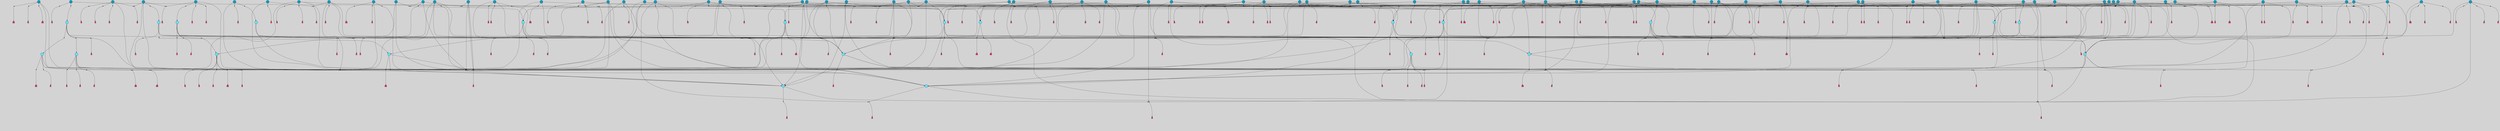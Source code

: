 // File exported with GEGELATI v1.3.1
// On the 2024-04-08 16:55:23
// With the File::TPGGraphDotExporter
digraph{
	graph[pad = "0.212, 0.055" bgcolor = lightgray]
	node[shape=circle style = filled label = ""]
		T3 [fillcolor="#66ddff"]
		T7 [fillcolor="#66ddff"]
		T9 [fillcolor="#66ddff"]
		T11 [fillcolor="#66ddff"]
		T24 [fillcolor="#66ddff"]
		T27 [fillcolor="#66ddff"]
		T82 [fillcolor="#66ddff"]
		T90 [fillcolor="#66ddff"]
		T111 [fillcolor="#66ddff"]
		T129 [fillcolor="#66ddff"]
		T131 [fillcolor="#66ddff"]
		T149 [fillcolor="#66ddff"]
		T158 [fillcolor="#1199bb"]
		T175 [fillcolor="#66ddff"]
		T188 [fillcolor="#66ddff"]
		T194 [fillcolor="#66ddff"]
		T237 [fillcolor="#1199bb"]
		T262 [fillcolor="#1199bb"]
		T270 [fillcolor="#1199bb"]
		T273 [fillcolor="#1199bb"]
		T282 [fillcolor="#1199bb"]
		T293 [fillcolor="#1199bb"]
		T310 [fillcolor="#66ddff"]
		T319 [fillcolor="#66ddff"]
		T345 [fillcolor="#1199bb"]
		T350 [fillcolor="#66ddff"]
		T360 [fillcolor="#1199bb"]
		T369 [fillcolor="#1199bb"]
		T372 [fillcolor="#1199bb"]
		T386 [fillcolor="#66ddff"]
		T387 [fillcolor="#1199bb"]
		T390 [fillcolor="#1199bb"]
		T391 [fillcolor="#1199bb"]
		T393 [fillcolor="#1199bb"]
		T371 [fillcolor="#66ddff"]
		T407 [fillcolor="#66ddff"]
		T409 [fillcolor="#1199bb"]
		T410 [fillcolor="#66ddff"]
		T413 [fillcolor="#1199bb"]
		T414 [fillcolor="#66ddff"]
		T415 [fillcolor="#1199bb"]
		T416 [fillcolor="#1199bb"]
		T417 [fillcolor="#1199bb"]
		T418 [fillcolor="#1199bb"]
		T419 [fillcolor="#1199bb"]
		T420 [fillcolor="#1199bb"]
		T421 [fillcolor="#1199bb"]
		T422 [fillcolor="#1199bb"]
		T423 [fillcolor="#1199bb"]
		T424 [fillcolor="#1199bb"]
		T425 [fillcolor="#1199bb"]
		T361 [fillcolor="#1199bb"]
		T431 [fillcolor="#1199bb"]
		T433 [fillcolor="#1199bb"]
		T434 [fillcolor="#1199bb"]
		T436 [fillcolor="#1199bb"]
		T437 [fillcolor="#1199bb"]
		T438 [fillcolor="#1199bb"]
		T439 [fillcolor="#1199bb"]
		T440 [fillcolor="#1199bb"]
		T443 [fillcolor="#1199bb"]
		T444 [fillcolor="#1199bb"]
		T445 [fillcolor="#1199bb"]
		T446 [fillcolor="#1199bb"]
		T447 [fillcolor="#1199bb"]
		T451 [fillcolor="#1199bb"]
		T452 [fillcolor="#1199bb"]
		T456 [fillcolor="#1199bb"]
		T458 [fillcolor="#1199bb"]
		T459 [fillcolor="#1199bb"]
		T460 [fillcolor="#1199bb"]
		T462 [fillcolor="#1199bb"]
		T469 [fillcolor="#1199bb"]
		T472 [fillcolor="#1199bb"]
		T473 [fillcolor="#1199bb"]
		T474 [fillcolor="#1199bb"]
		T476 [fillcolor="#1199bb"]
		T479 [fillcolor="#1199bb"]
		T480 [fillcolor="#1199bb"]
		T482 [fillcolor="#1199bb"]
		T483 [fillcolor="#1199bb"]
		T484 [fillcolor="#1199bb"]
		T485 [fillcolor="#1199bb"]
		T486 [fillcolor="#1199bb"]
		T487 [fillcolor="#1199bb"]
		T429 [fillcolor="#1199bb"]
		T488 [fillcolor="#1199bb"]
		T490 [fillcolor="#1199bb"]
		T491 [fillcolor="#1199bb"]
		T492 [fillcolor="#1199bb"]
		T496 [fillcolor="#1199bb"]
		T321 [fillcolor="#1199bb"]
		T499 [fillcolor="#1199bb"]
		T500 [fillcolor="#1199bb"]
		T501 [fillcolor="#1199bb"]
		T502 [fillcolor="#1199bb"]
		T503 [fillcolor="#1199bb"]
		T504 [fillcolor="#1199bb"]
		T505 [fillcolor="#1199bb"]
		T506 [fillcolor="#1199bb"]
		T507 [fillcolor="#1199bb"]
		T508 [fillcolor="#1199bb"]
		T509 [fillcolor="#1199bb"]
		T510 [fillcolor="#1199bb"]
		T511 [fillcolor="#1199bb"]
		T512 [fillcolor="#1199bb"]
		P4176 [fillcolor="#cccccc" shape=point] //6|
		I4176 [shape=box style=invis label="6|1&2|6#1|7&#92;n10|7&2|0#1|5&#92;n9|4&0|1#2|2&#92;n8|6&0|0#1|0&#92;n"]
		P4176 -> I4176[style=invis]
		A3323 [fillcolor="#ff3366" shape=box margin=0.03 width=0 height=0 label="3"]
		T3 -> P4176 -> A3323
		P4177 [fillcolor="#cccccc" shape=point] //3|
		I4177 [shape=box style=invis label="7|6&2|4#0|2&#92;n10|3&2|7#1|4&#92;n11|6&0|4#0|1&#92;n7|1&0|0#2|6&#92;n7|6&0|3#2|6&#92;n4|0&2|6#0|1&#92;n4|4&2|5#0|2&#92;n4|6&0|4#2|7&#92;n10|0&2|3#1|5&#92;n2|6&0|5#0|2&#92;n1|0&2|3#0|7&#92;n1|6&2|0#0|5&#92;n6|2&0|1#0|7&#92;n9|2&0|3#2|7&#92;n5|3&0|6#0|6&#92;n1|7&2|5#2|3&#92;n8|1&2|7#0|6&#92;n1|0&2|5#2|1&#92;n7|1&2|2#2|5&#92;n7|4&2|6#0|3&#92;n"]
		P4177 -> I4177[style=invis]
		A3324 [fillcolor="#ff3366" shape=box margin=0.03 width=0 height=0 label="4"]
		T3 -> P4177 -> A3324
		P4178 [fillcolor="#cccccc" shape=point] //-3|
		I4178 [shape=box style=invis label="1|6&2|7#0|7&#92;n10|2&0|7#1|3&#92;n9|6&2|7#2|2&#92;n5|3&0|7#0|7&#92;n1|6&2|3#0|0&#92;n2|3&2|3#2|2&#92;n5|1&2|6#0|6&#92;n"]
		P4178 -> I4178[style=invis]
		A3325 [fillcolor="#ff3366" shape=box margin=0.03 width=0 height=0 label="7"]
		T7 -> P4178 -> A3325
		P4179 [fillcolor="#cccccc" shape=point] //5|
		I4179 [shape=box style=invis label="0|5&2|3#0|1&#92;n0|6&2|1#2|4&#92;n6|2&2|6#0|7&#92;n7|4&0|3#0|1&#92;n5|4&0|7#1|6&#92;n9|1&0|5#2|2&#92;n6|3&2|3#1|7&#92;n11|7&2|4#1|6&#92;n2|5&0|1#0|0&#92;n4|7&0|0#0|2&#92;n6|2&0|6#0|0&#92;n2|1&2|6#2|4&#92;n10|0&2|0#1|0&#92;n6|6&2|4#0|6&#92;n"]
		P4179 -> I4179[style=invis]
		A3326 [fillcolor="#ff3366" shape=box margin=0.03 width=0 height=0 label="8"]
		T7 -> P4179 -> A3326
		P4180 [fillcolor="#cccccc" shape=point] //-6|
		I4180 [shape=box style=invis label="11|1&0|7#2|0&#92;n10|4&0|1#1|0&#92;n4|3&2|4#2|1&#92;n0|5&2|0#0|0&#92;n6|1&0|0#0|3&#92;n8|2&2|0#0|4&#92;n11|4&2|0#1|6&#92;n7|0&2|6#2|3&#92;n5|3&2|6#2|0&#92;n2|0&2|0#0|4&#92;n"]
		P4180 -> I4180[style=invis]
		A3327 [fillcolor="#ff3366" shape=box margin=0.03 width=0 height=0 label="9"]
		T9 -> P4180 -> A3327
		P4181 [fillcolor="#cccccc" shape=point] //2|
		I4181 [shape=box style=invis label="6|3&2|7#1|4&#92;n8|6&0|0#2|5&#92;n2|1&0|2#0|3&#92;n8|7&0|6#0|4&#92;n2|1&2|0#0|1&#92;n0|0&2|2#2|3&#92;n6|6&0|7#2|1&#92;n6|1&0|7#2|6&#92;n5|4&2|7#0|4&#92;n0|3&0|4#2|0&#92;n11|0&2|0#2|5&#92;n4|5&2|5#2|4&#92;n5|7&0|6#0|4&#92;n9|7&2|5#0|3&#92;n5|4&2|1#0|3&#92;n5|3&0|1#1|7&#92;n0|4&0|3#2|5&#92;n"]
		P4181 -> I4181[style=invis]
		A3328 [fillcolor="#ff3366" shape=box margin=0.03 width=0 height=0 label="10"]
		T9 -> P4181 -> A3328
		P4182 [fillcolor="#cccccc" shape=point] //6|
		I4182 [shape=box style=invis label="3|0&2|7#2|2&#92;n3|2&0|4#2|5&#92;n5|1&0|2#1|0&#92;n8|7&0|1#2|0&#92;n8|5&0|3#0|6&#92;n0|2&0|2#2|3&#92;n1|5&2|5#0|5&#92;n5|6&0|6#0|7&#92;n6|7&0|0#2|6&#92;n1|2&2|3#0|0&#92;n7|7&2|3#0|4&#92;n0|7&2|7#0|6&#92;n1|0&2|2#2|7&#92;n4|4&0|1#0|0&#92;n"]
		P4182 -> I4182[style=invis]
		A3329 [fillcolor="#ff3366" shape=box margin=0.03 width=0 height=0 label="11"]
		T11 -> P4182 -> A3329
		P4183 [fillcolor="#cccccc" shape=point] //-4|
		I4183 [shape=box style=invis label="4|1&0|4#2|6&#92;n1|2&2|2#2|0&#92;n1|2&2|0#0|6&#92;n8|4&2|3#2|5&#92;n5|5&2|1#1|0&#92;n"]
		P4183 -> I4183[style=invis]
		A3330 [fillcolor="#ff3366" shape=box margin=0.03 width=0 height=0 label="12"]
		T11 -> P4183 -> A3330
		P4184 [fillcolor="#cccccc" shape=point] //1|
		I4184 [shape=box style=invis label="5|1&0|6#2|7&#92;n2|4&0|4#2|2&#92;n0|6&0|5#0|4&#92;n10|6&2|5#1|6&#92;n9|3&0|1#1|7&#92;n10|3&2|2#1|0&#92;n5|0&0|0#2|1&#92;n11|3&2|3#1|5&#92;n10|3&0|1#1|0&#92;n2|4&0|1#0|1&#92;n0|2&0|3#2|4&#92;n9|2&2|1#2|5&#92;n11|7&2|6#2|6&#92;n"]
		P4184 -> I4184[style=invis]
		T24 -> P4184 -> T7
		P4185 [fillcolor="#cccccc" shape=point] //5|
		I4185 [shape=box style=invis label="3|0&2|0#0|1&#92;n3|0&0|7#0|1&#92;n5|3&0|2#2|6&#92;n4|4&2|4#2|6&#92;n11|2&0|7#1|6&#92;n2|7&2|2#2|5&#92;n9|3&2|6#2|7&#92;n7|7&0|0#0|4&#92;n6|1&2|4#2|3&#92;n5|4&2|0#1|6&#92;n1|3&0|7#0|4&#92;n"]
		P4185 -> I4185[style=invis]
		A3331 [fillcolor="#ff3366" shape=box margin=0.03 width=0 height=0 label="7"]
		T24 -> P4185 -> A3331
		P4186 [fillcolor="#cccccc" shape=point] //-2|
		I4186 [shape=box style=invis label="4|1&0|4#0|3&#92;n4|2&0|5#2|0&#92;n5|5&2|6#0|5&#92;n1|4&0|1#0|2&#92;n6|3&2|7#1|5&#92;n0|4&2|0#0|3&#92;n8|5&2|5#1|2&#92;n10|7&2|7#1|1&#92;n3|4&0|0#2|1&#92;n3|6&2|5#2|5&#92;n8|3&0|1#0|7&#92;n10|0&2|7#1|3&#92;n4|1&2|4#0|1&#92;n9|3&2|0#0|4&#92;n3|6&2|0#0|4&#92;n1|2&0|6#2|1&#92;n4|0&2|1#2|2&#92;n"]
		P4186 -> I4186[style=invis]
		A3332 [fillcolor="#ff3366" shape=box margin=0.03 width=0 height=0 label="14"]
		T24 -> P4186 -> A3332
		P4187 [fillcolor="#cccccc" shape=point] //2|
		I4187 [shape=box style=invis label="9|1&2|3#0|1&#92;n5|2&2|0#2|4&#92;n3|6&2|5#2|7&#92;n7|0&2|5#0|4&#92;n1|2&0|3#0|5&#92;n7|3&2|7#0|0&#92;n"]
		P4187 -> I4187[style=invis]
		A3333 [fillcolor="#ff3366" shape=box margin=0.03 width=0 height=0 label="2"]
		T27 -> P4187 -> A3333
		P4188 [fillcolor="#cccccc" shape=point] //-6|
		I4188 [shape=box style=invis label="7|5&0|4#0|4&#92;n11|0&2|5#2|1&#92;n"]
		P4188 -> I4188[style=invis]
		A3334 [fillcolor="#ff3366" shape=box margin=0.03 width=0 height=0 label="3"]
		T27 -> P4188 -> A3334
		T27 -> P4177
		P4189 [fillcolor="#cccccc" shape=point] //0|
		I4189 [shape=box style=invis label="2|5&0|1#0|6&#92;n6|1&2|2#2|7&#92;n8|0&0|3#1|4&#92;n4|3&2|5#2|4&#92;n8|1&2|4#0|0&#92;n6|6&0|1#2|6&#92;n11|7&2|4#2|5&#92;n6|2&2|4#0|2&#92;n8|5&2|4#2|4&#92;n2|1&2|1#2|2&#92;n2|7&2|5#2|6&#92;n9|7&0|5#0|4&#92;n1|2&0|5#2|6&#92;n4|2&2|3#2|7&#92;n3|3&2|1#0|2&#92;n"]
		P4189 -> I4189[style=invis]
		A3335 [fillcolor="#ff3366" shape=box margin=0.03 width=0 height=0 label="5"]
		T27 -> P4189 -> A3335
		P4190 [fillcolor="#cccccc" shape=point] //0|
		I4190 [shape=box style=invis label="4|0&0|3#2|7&#92;n10|2&0|3#1|7&#92;n3|5&0|2#0|3&#92;n4|5&0|0#2|1&#92;n10|7&2|0#1|2&#92;n5|3&2|3#1|6&#92;n9|5&2|0#0|4&#92;n5|4&2|7#0|2&#92;n10|3&2|7#1|4&#92;n7|2&0|1#2|6&#92;n8|6&0|5#0|5&#92;n8|7&2|3#0|5&#92;n2|6&2|4#0|0&#92;n"]
		P4190 -> I4190[style=invis]
		A3336 [fillcolor="#ff3366" shape=box margin=0.03 width=0 height=0 label="5"]
		T27 -> P4190 -> A3336
		P4191 [fillcolor="#cccccc" shape=point] //6|
		I4191 [shape=box style=invis label="7|0&2|5#1|2&#92;n10|6&2|1#1|3&#92;n7|5&0|2#0|7&#92;n10|7&0|1#1|5&#92;n4|6&2|5#0|5&#92;n4|4&0|7#2|7&#92;n"]
		P4191 -> I4191[style=invis]
		A3337 [fillcolor="#ff3366" shape=box margin=0.03 width=0 height=0 label="7"]
		T82 -> P4191 -> A3337
		P4192 [fillcolor="#cccccc" shape=point] //6|
		I4192 [shape=box style=invis label="0|5&2|3#0|1&#92;n0|6&2|1#2|4&#92;n9|1&0|5#2|2&#92;n7|4&0|3#0|1&#92;n5|4&0|7#1|6&#92;n2|5&0|1#0|0&#92;n6|3&2|3#1|7&#92;n11|7&2|4#1|6&#92;n6|2&2|6#0|1&#92;n4|7&0|0#0|2&#92;n6|2&0|6#0|0&#92;n9|1&2|6#2|4&#92;n10|0&2|0#1|0&#92;n6|6&2|4#0|6&#92;n"]
		P4192 -> I4192[style=invis]
		A3338 [fillcolor="#ff3366" shape=box margin=0.03 width=0 height=0 label="8"]
		T82 -> P4192 -> A3338
		T82 -> P4180
		P4193 [fillcolor="#cccccc" shape=point] //-2|
		I4193 [shape=box style=invis label="8|4&2|1#2|5&#92;n4|1&0|7#2|1&#92;n5|7&2|3#2|2&#92;n10|4&2|5#1|7&#92;n10|0&2|6#1|3&#92;n4|5&2|7#0|6&#92;n9|5&2|4#0|4&#92;n2|4&0|5#0|7&#92;n11|1&2|4#2|6&#92;n5|6&0|7#1|2&#92;n2|7&2|7#2|6&#92;n5|2&0|5#1|5&#92;n3|0&0|6#0|2&#92;n4|0&0|4#2|4&#92;n4|4&2|6#0|7&#92;n10|6&2|0#1|4&#92;n9|7&0|3#1|4&#92;n1|4&2|6#0|3&#92;n11|5&2|6#0|3&#92;n0|3&0|5#0|1&#92;n"]
		P4193 -> I4193[style=invis]
		A3339 [fillcolor="#ff3366" shape=box margin=0.03 width=0 height=0 label="13"]
		T90 -> P4193 -> A3339
		P4194 [fillcolor="#cccccc" shape=point] //4|
		I4194 [shape=box style=invis label="7|1&2|6#1|3&#92;n10|1&0|3#1|6&#92;n8|5&2|3#2|1&#92;n11|5&0|0#2|6&#92;n4|1&0|6#0|0&#92;n11|1&0|2#0|3&#92;n2|0&2|1#0|7&#92;n"]
		P4194 -> I4194[style=invis]
		A3340 [fillcolor="#ff3366" shape=box margin=0.03 width=0 height=0 label="2"]
		T90 -> P4194 -> A3340
		P4195 [fillcolor="#cccccc" shape=point] //7|
		I4195 [shape=box style=invis label="10|3&0|1#1|4&#92;n4|6&0|0#0|2&#92;n4|5&0|6#0|0&#92;n4|3&0|6#2|1&#92;n7|0&0|3#1|2&#92;n4|7&0|6#0|5&#92;n7|6&0|7#0|6&#92;n6|6&0|0#0|3&#92;n11|1&0|4#2|5&#92;n10|2&0|3#1|2&#92;n"]
		P4195 -> I4195[style=invis]
		A3341 [fillcolor="#ff3366" shape=box margin=0.03 width=0 height=0 label="4"]
		T90 -> P4195 -> A3341
		P4196 [fillcolor="#cccccc" shape=point] //-3|
		I4196 [shape=box style=invis label="8|1&2|3#0|5&#92;n0|6&0|5#0|5&#92;n3|7&2|1#0|6&#92;n3|5&0|1#0|0&#92;n9|5&2|0#0|4&#92;n3|5&0|2#0|3&#92;n10|6&2|4#1|0&#92;n9|4&2|7#2|6&#92;n1|7&2|5#2|2&#92;n"]
		P4196 -> I4196[style=invis]
		A3342 [fillcolor="#ff3366" shape=box margin=0.03 width=0 height=0 label="5"]
		T90 -> P4196 -> A3342
		P4197 [fillcolor="#cccccc" shape=point] //-7|
		I4197 [shape=box style=invis label="3|0&2|0#0|1&#92;n1|1&0|2#0|4&#92;n11|2&0|7#1|6&#92;n9|7&0|0#0|4&#92;n3|0&0|7#0|1&#92;n9|3&2|6#2|7&#92;n5|3&0|2#2|6&#92;n6|1&2|4#2|3&#92;n5|4&2|0#1|6&#92;n1|3&0|7#0|7&#92;n"]
		P4197 -> I4197[style=invis]
		A3343 [fillcolor="#ff3366" shape=box margin=0.03 width=0 height=0 label="7"]
		T90 -> P4197 -> A3343
		P4198 [fillcolor="#cccccc" shape=point] //-5|
		I4198 [shape=box style=invis label="0|0&2|3#0|2&#92;n10|5&0|6#1|3&#92;n7|3&0|6#2|3&#92;n3|4&0|6#0|6&#92;n10|5&0|2#1|1&#92;n5|0&0|1#0|3&#92;n6|6&2|5#1|5&#92;n7|4&0|2#1|7&#92;n5|7&0|1#2|5&#92;n1|5&0|0#0|3&#92;n7|5&2|1#2|6&#92;n9|0&0|2#0|0&#92;n4|0&2|4#0|0&#92;n4|6&0|0#2|3&#92;n3|1&0|6#2|5&#92;n7|7&2|1#2|3&#92;n9|4&2|2#0|6&#92;n"]
		P4198 -> I4198[style=invis]
		T111 -> P4198 -> T9
		P4199 [fillcolor="#cccccc" shape=point] //7|
		I4199 [shape=box style=invis label="7|4&2|1#2|0&#92;n4|1&2|4#2|3&#92;n5|0&2|0#2|2&#92;n6|1&2|4#2|6&#92;n"]
		P4199 -> I4199[style=invis]
		A3344 [fillcolor="#ff3366" shape=box margin=0.03 width=0 height=0 label="9"]
		T111 -> P4199 -> A3344
		P4200 [fillcolor="#cccccc" shape=point] //2|
		I4200 [shape=box style=invis label="3|0&2|0#0|1&#92;n11|2&0|7#1|6&#92;n8|7&2|4#0|5&#92;n5|3&0|2#2|6&#92;n4|4&2|4#2|6&#92;n3|0&0|7#0|1&#92;n2|7&2|2#2|5&#92;n9|3&2|6#2|7&#92;n7|7&0|0#0|4&#92;n6|1&2|4#1|3&#92;n5|4&2|0#1|6&#92;n1|3&0|7#0|4&#92;n"]
		P4200 -> I4200[style=invis]
		A3345 [fillcolor="#ff3366" shape=box margin=0.03 width=0 height=0 label="7"]
		T111 -> P4200 -> A3345
		T111 -> P4180
		P4201 [fillcolor="#cccccc" shape=point] //8|
		I4201 [shape=box style=invis label="9|0&0|1#2|0&#92;n10|1&2|5#1|4&#92;n8|2&2|6#0|4&#92;n2|4&2|5#2|3&#92;n4|2&2|2#0|2&#92;n7|5&0|2#0|0&#92;n8|2&2|1#1|3&#92;n8|7&0|7#2|1&#92;n1|1&0|0#0|7&#92;n5|6&2|5#1|0&#92;n6|6&2|5#0|0&#92;n11|4&0|3#2|6&#92;n4|2&2|4#0|7&#92;n5|6&0|1#2|0&#92;n11|3&0|2#0|7&#92;n"]
		P4201 -> I4201[style=invis]
		A3346 [fillcolor="#ff3366" shape=box margin=0.03 width=0 height=0 label="6"]
		T129 -> P4201 -> A3346
		T129 -> P4185
		P4202 [fillcolor="#cccccc" shape=point] //10|
		I4202 [shape=box style=invis label="4|5&2|7#2|1&#92;n1|7&2|3#0|6&#92;n3|5&2|2#0|3&#92;n10|3&0|7#1|4&#92;n7|1&0|4#2|6&#92;n10|2&0|3#1|7&#92;n9|5&2|0#0|4&#92;n4|0&0|3#2|7&#92;n11|4&2|6#1|2&#92;n5|4&2|7#0|2&#92;n2|6&2|4#0|0&#92;n6|5&0|7#2|1&#92;n5|3&2|3#1|6&#92;n10|7&2|0#1|2&#92;n"]
		P4202 -> I4202[style=invis]
		A3347 [fillcolor="#ff3366" shape=box margin=0.03 width=0 height=0 label="5"]
		T129 -> P4202 -> A3347
		P4203 [fillcolor="#cccccc" shape=point] //5|
		I4203 [shape=box style=invis label="9|4&2|3#1|3&#92;n0|4&2|4#0|5&#92;n6|1&2|6#2|5&#92;n4|0&0|5#2|0&#92;n"]
		P4203 -> I4203[style=invis]
		A3348 [fillcolor="#ff3366" shape=box margin=0.03 width=0 height=0 label="7"]
		T129 -> P4203 -> A3348
		P4204 [fillcolor="#cccccc" shape=point] //6|
		I4204 [shape=box style=invis label="9|4&2|7#0|6&#92;n8|4&0|1#1|0&#92;n1|3&0|0#2|1&#92;n2|4&0|6#2|2&#92;n5|1&2|5#0|7&#92;n3|0&0|3#2|6&#92;n2|2&2|6#0|2&#92;n8|4&0|4#2|2&#92;n5|1&2|4#0|3&#92;n9|4&0|6#0|6&#92;n5|0&2|2#1|5&#92;n11|7&0|0#1|1&#92;n0|4&0|3#0|3&#92;n7|7&2|4#2|5&#92;n1|5&0|1#2|1&#92;n"]
		P4204 -> I4204[style=invis]
		A3349 [fillcolor="#ff3366" shape=box margin=0.03 width=0 height=0 label="1"]
		T129 -> P4204 -> A3349
		P4205 [fillcolor="#cccccc" shape=point] //6|
		I4205 [shape=box style=invis label="10|4&2|6#1|2&#92;n8|4&0|1#1|0&#92;n0|4&2|6#0|0&#92;n8|4&2|5#2|1&#92;n7|5&2|5#1|0&#92;n3|6&0|6#2|2&#92;n1|7&0|7#0|5&#92;n2|0&0|7#2|4&#92;n2|6&2|2#0|0&#92;n0|7&2|7#0|7&#92;n11|6&0|4#2|2&#92;n5|5&0|0#0|1&#92;n10|1&0|0#1|0&#92;n7|3&0|1#2|5&#92;n9|2&2|7#1|5&#92;n9|4&2|6#2|7&#92;n1|6&2|4#2|2&#92;n3|3&2|2#0|7&#92;n1|6&2|0#0|0&#92;n6|4&2|6#1|0&#92;n"]
		P4205 -> I4205[style=invis]
		A3350 [fillcolor="#ff3366" shape=box margin=0.03 width=0 height=0 label="1"]
		T131 -> P4205 -> A3350
		P4206 [fillcolor="#cccccc" shape=point] //9|
		I4206 [shape=box style=invis label="11|0&2|0#1|1&#92;n3|6&0|6#0|0&#92;n1|4&0|0#2|4&#92;n7|5&2|2#1|3&#92;n11|7&2|6#1|7&#92;n5|2&0|6#1|5&#92;n9|5&0|6#0|3&#92;n2|2&2|7#0|5&#92;n9|3&2|2#2|0&#92;n11|0&2|7#0|1&#92;n1|1&2|0#0|1&#92;n6|6&0|6#1|2&#92;n9|7&0|1#0|3&#92;n2|0&2|4#2|5&#92;n2|4&2|2#0|0&#92;n6|1&2|1#1|7&#92;n10|7&2|5#1|6&#92;n11|5&2|7#2|4&#92;n"]
		P4206 -> I4206[style=invis]
		A3351 [fillcolor="#ff3366" shape=box margin=0.03 width=0 height=0 label="1"]
		T131 -> P4206 -> A3351
		T131 -> P4188
		P4207 [fillcolor="#cccccc" shape=point] //5|
		I4207 [shape=box style=invis label="3|0&0|0#0|1&#92;n5|6&0|4#0|3&#92;n4|4&2|4#2|6&#92;n11|2&0|7#1|6&#92;n2|7&2|2#2|5&#92;n9|3&2|6#2|7&#92;n7|7&0|0#0|4&#92;n6|1&2|4#2|3&#92;n5|4&2|0#1|6&#92;n5|3&0|2#2|6&#92;n1|3&0|7#0|4&#92;n"]
		P4207 -> I4207[style=invis]
		A3352 [fillcolor="#ff3366" shape=box margin=0.03 width=0 height=0 label="7"]
		T131 -> P4207 -> A3352
		T131 -> P4203
		P4208 [fillcolor="#cccccc" shape=point] //-3|
		I4208 [shape=box style=invis label="2|6&0|0#0|7&#92;n9|6&2|0#0|6&#92;n3|0&0|5#0|1&#92;n5|5&0|4#0|3&#92;n6|1&2|4#2|3&#92;n2|7&2|2#2|5&#92;n5|3&0|2#2|6&#92;n7|7&0|0#0|4&#92;n5|4&2|0#1|6&#92;n9|3&2|6#2|7&#92;n1|3&0|7#0|4&#92;n"]
		P4208 -> I4208[style=invis]
		A3353 [fillcolor="#ff3366" shape=box margin=0.03 width=0 height=0 label="7"]
		T149 -> P4208 -> A3353
		P4209 [fillcolor="#cccccc" shape=point] //4|
		I4209 [shape=box style=invis label="6|0&0|7#1|0&#92;n8|6&2|6#2|7&#92;n"]
		P4209 -> I4209[style=invis]
		A3354 [fillcolor="#ff3366" shape=box margin=0.03 width=0 height=0 label="3"]
		T149 -> P4209 -> A3354
		P4210 [fillcolor="#cccccc" shape=point] //0|
		I4210 [shape=box style=invis label="2|5&0|1#0|6&#92;n6|1&2|2#2|7&#92;n8|0&0|3#1|4&#92;n11|7&2|4#2|5&#92;n8|1&2|4#0|0&#92;n6|6&0|1#2|6&#92;n7|0&2|4#1|0&#92;n4|1&2|5#2|4&#92;n6|2&2|4#0|2&#92;n8|5&2|4#2|4&#92;n2|1&2|1#2|2&#92;n2|7&2|5#2|6&#92;n9|7&0|5#0|4&#92;n1|2&0|5#2|6&#92;n4|2&2|3#2|7&#92;n3|3&2|1#0|2&#92;n"]
		P4210 -> I4210[style=invis]
		A3355 [fillcolor="#ff3366" shape=box margin=0.03 width=0 height=0 label="5"]
		T149 -> P4210 -> A3355
		P4211 [fillcolor="#cccccc" shape=point] //-8|
		I4211 [shape=box style=invis label="7|5&0|4#2|4&#92;n"]
		P4211 -> I4211[style=invis]
		A3356 [fillcolor="#ff3366" shape=box margin=0.03 width=0 height=0 label="3"]
		T149 -> P4211 -> A3356
		P4212 [fillcolor="#cccccc" shape=point] //7|
		I4212 [shape=box style=invis label="1|6&2|7#0|7&#92;n9|6&2|7#2|2&#92;n10|2&0|7#1|0&#92;n1|6&2|3#0|0&#92;n5|0&2|2#1|1&#92;n2|3&2|3#2|2&#92;n5|1&2|6#0|6&#92;n"]
		P4212 -> I4212[style=invis]
		T149 -> P4212 -> T90
		P4213 [fillcolor="#cccccc" shape=point] //7|
		I4213 [shape=box style=invis label="7|0&2|1#2|0&#92;n9|7&2|1#1|7&#92;n8|2&0|1#1|0&#92;n6|6&0|2#1|1&#92;n2|2&0|5#0|0&#92;n5|7&0|0#2|1&#92;n5|1&2|5#1|5&#92;n4|7&2|4#2|3&#92;n10|5&2|2#1|5&#92;n1|3&2|2#2|0&#92;n10|2&2|6#1|5&#92;n"]
		P4213 -> I4213[style=invis]
		A3357 [fillcolor="#ff3366" shape=box margin=0.03 width=0 height=0 label="1"]
		T158 -> P4213 -> A3357
		P4214 [fillcolor="#cccccc" shape=point] //7|
		I4214 [shape=box style=invis label="7|4&2|7#0|4&#92;n4|6&0|1#2|5&#92;n2|1&2|3#0|0&#92;n4|3&2|0#0|1&#92;n0|0&2|7#2|7&#92;n7|7&0|5#2|3&#92;n5|0&2|1#2|2&#92;n10|0&0|4#1|2&#92;n4|4&0|7#0|0&#92;n6|7&0|2#0|1&#92;n1|4&2|5#0|4&#92;n"]
		P4214 -> I4214[style=invis]
		A3358 [fillcolor="#ff3366" shape=box margin=0.03 width=0 height=0 label="0"]
		T158 -> P4214 -> A3358
		P4215 [fillcolor="#cccccc" shape=point] //5|
		I4215 [shape=box style=invis label="0|5&2|3#0|1&#92;n0|6&2|1#2|4&#92;n6|2&2|6#0|7&#92;n9|0&2|7#1|1&#92;n7|4&0|3#0|1&#92;n11|7&2|4#1|6&#92;n9|1&0|5#2|2&#92;n5|4&0|7#1|6&#92;n2|5&0|1#0|0&#92;n4|7&0|0#0|2&#92;n6|2&0|6#0|0&#92;n2|1&2|6#2|4&#92;n10|0&0|0#1|0&#92;n6|6&2|4#0|6&#92;n"]
		P4215 -> I4215[style=invis]
		T158 -> P4215 -> T129
		P4216 [fillcolor="#cccccc" shape=point] //3|
		I4216 [shape=box style=invis label="4|7&0|7#2|7&#92;n11|5&2|6#0|2&#92;n5|5&2|6#2|0&#92;n3|2&0|6#0|3&#92;n10|2&2|5#1|5&#92;n9|4&2|3#1|5&#92;n2|5&2|7#2|4&#92;n11|3&2|5#1|0&#92;n7|0&0|7#2|1&#92;n1|2&0|5#0|1&#92;n"]
		P4216 -> I4216[style=invis]
		A3359 [fillcolor="#ff3366" shape=box margin=0.03 width=0 height=0 label="5"]
		T175 -> P4216 -> A3359
		P4217 [fillcolor="#cccccc" shape=point] //2|
		I4217 [shape=box style=invis label="7|1&0|6#0|1&#92;n5|2&2|5#1|6&#92;n10|1&2|1#1|1&#92;n4|7&0|4#2|2&#92;n11|7&0|4#2|7&#92;n5|0&0|5#1|7&#92;n8|2&0|5#2|4&#92;n10|0&2|6#1|6&#92;n5|1&0|1#2|3&#92;n1|6&2|0#0|1&#92;n9|6&2|2#1|4&#92;n3|4&2|3#0|0&#92;n10|1&0|1#1|0&#92;n2|2&0|1#2|1&#92;n3|1&2|7#0|3&#92;n"]
		P4217 -> I4217[style=invis]
		A3360 [fillcolor="#ff3366" shape=box margin=0.03 width=0 height=0 label="10"]
		T175 -> P4217 -> A3360
		P4218 [fillcolor="#cccccc" shape=point] //-1|
		I4218 [shape=box style=invis label="1|7&2|1#0|6&#92;n8|1&2|3#0|5&#92;n10|6&2|7#1|0&#92;n1|7&2|5#0|2&#92;n0|3&0|3#2|2&#92;n3|5&0|1#0|0&#92;n3|5&0|2#0|3&#92;n1|5&2|0#0|4&#92;n5|7&2|2#2|5&#92;n4|0&2|3#0|3&#92;n"]
		P4218 -> I4218[style=invis]
		T175 -> P4218 -> T3
		P4219 [fillcolor="#cccccc" shape=point] //-3|
		I4219 [shape=box style=invis label="6|3&2|4#1|4&#92;n5|3&0|1#1|7&#92;n2|1&0|2#2|3&#92;n8|7&0|6#0|4&#92;n2|1&2|0#0|1&#92;n0|0&2|2#2|3&#92;n6|1&0|7#2|6&#92;n5|7&0|2#0|4&#92;n0|3&0|4#2|0&#92;n11|0&2|0#2|5&#92;n6|0&2|0#1|4&#92;n8|6&0|2#2|5&#92;n5|4&2|1#0|3&#92;n9|7&2|5#0|3&#92;n5|4&2|7#0|4&#92;n"]
		P4219 -> I4219[style=invis]
		A3361 [fillcolor="#ff3366" shape=box margin=0.03 width=0 height=0 label="10"]
		T175 -> P4219 -> A3361
		P4220 [fillcolor="#cccccc" shape=point] //4|
		I4220 [shape=box style=invis label="7|1&0|6#0|1&#92;n5|2&2|5#1|6&#92;n10|1&2|1#1|1&#92;n9|6&2|2#1|4&#92;n4|7&0|4#2|2&#92;n9|6&0|4#1|1&#92;n10|0&2|6#1|6&#92;n5|1&0|1#2|3&#92;n1|6&2|0#0|1&#92;n8|2&0|5#2|4&#92;n3|4&2|3#0|0&#92;n10|1&0|5#1|0&#92;n2|2&0|1#2|1&#92;n3|1&2|7#0|3&#92;n"]
		P4220 -> I4220[style=invis]
		A3362 [fillcolor="#ff3366" shape=box margin=0.03 width=0 height=0 label="10"]
		T175 -> P4220 -> A3362
		P4221 [fillcolor="#cccccc" shape=point] //-9|
		I4221 [shape=box style=invis label="10|7&2|3#1|3&#92;n6|1&2|4#2|3&#92;n2|0&2|0#2|7&#92;n5|4&2|5#1|3&#92;n2|2&2|1#0|3&#92;n9|0&2|0#0|3&#92;n"]
		P4221 -> I4221[style=invis]
		A3363 [fillcolor="#ff3366" shape=box margin=0.03 width=0 height=0 label="2"]
		T188 -> P4221 -> A3363
		T188 -> P4219
		P4222 [fillcolor="#cccccc" shape=point] //0|
		I4222 [shape=box style=invis label="2|6&2|4#2|0&#92;n3|7&0|2#0|3&#92;n10|3&0|3#1|7&#92;n4|5&0|0#2|1&#92;n10|7&2|0#1|2&#92;n5|3&2|3#1|6&#92;n8|6&0|5#0|5&#92;n4|5&0|5#2|6&#92;n5|4&2|7#0|2&#92;n10|3&2|7#1|4&#92;n9|5&2|0#0|4&#92;n8|7&2|3#0|5&#92;n4|0&0|3#2|7&#92;n"]
		P4222 -> I4222[style=invis]
		A3364 [fillcolor="#ff3366" shape=box margin=0.03 width=0 height=0 label="5"]
		T188 -> P4222 -> A3364
		P4223 [fillcolor="#cccccc" shape=point] //6|
		I4223 [shape=box style=invis label="9|0&2|1#2|0&#92;n5|6&0|1#2|0&#92;n3|2&0|0#0|3&#92;n8|2&2|6#0|1&#92;n2|4&2|5#2|3&#92;n10|1&2|5#1|4&#92;n7|5&0|2#0|0&#92;n8|2&2|1#1|3&#92;n8|7&0|7#2|1&#92;n1|1&0|0#0|7&#92;n6|3&2|5#0|5&#92;n11|3&0|2#0|7&#92;n11|4&0|3#2|6&#92;n4|2&2|4#0|7&#92;n4|2&2|2#0|2&#92;n5|6&2|5#1|0&#92;n"]
		P4223 -> I4223[style=invis]
		T188 -> P4223 -> T131
		P4224 [fillcolor="#cccccc" shape=point] //5|
		I4224 [shape=box style=invis label="3|0&2|0#2|1&#92;n3|0&0|7#0|1&#92;n5|3&0|2#2|6&#92;n4|4&2|4#2|6&#92;n5|4&2|0#1|6&#92;n2|7&2|2#2|5&#92;n1|3&0|7#0|4&#92;n11|6&2|2#0|7&#92;n7|7&0|0#0|4&#92;n6|1&2|4#2|3&#92;n11|0&0|7#1|6&#92;n9|3&2|6#2|7&#92;n"]
		P4224 -> I4224[style=invis]
		A3365 [fillcolor="#ff3366" shape=box margin=0.03 width=0 height=0 label="7"]
		T194 -> P4224 -> A3365
		P4225 [fillcolor="#cccccc" shape=point] //4|
		I4225 [shape=box style=invis label="7|1&0|6#0|1&#92;n6|7&2|7#1|7&#92;n10|1&2|1#1|1&#92;n9|6&2|2#1|4&#92;n4|7&0|4#2|2&#92;n9|6&0|5#1|1&#92;n10|0&2|6#1|6&#92;n5|1&0|1#2|3&#92;n10|1&0|5#1|0&#92;n3|4&2|3#0|0&#92;n8|2&0|5#2|4&#92;n1|6&2|0#0|0&#92;n2|3&0|1#2|6&#92;n5|2&2|2#1|6&#92;n2|2&0|1#2|1&#92;n3|1&2|7#0|3&#92;n6|7&2|3#0|4&#92;n"]
		P4225 -> I4225[style=invis]
		A3366 [fillcolor="#ff3366" shape=box margin=0.03 width=0 height=0 label="10"]
		T194 -> P4225 -> A3366
		P4226 [fillcolor="#cccccc" shape=point] //-4|
		I4226 [shape=box style=invis label="0|4&0|0#2|7&#92;n8|5&2|4#2|4&#92;n4|3&2|5#2|4&#92;n11|7&2|2#2|5&#92;n6|5&2|2#2|7&#92;n3|2&0|7#0|7&#92;n3|3&2|1#0|3&#92;n2|6&0|3#2|5&#92;n0|1&2|6#2|2&#92;n8|2&0|0#1|6&#92;n0|7&0|5#0|4&#92;n9|5&0|3#2|7&#92;n2|7&2|5#2|6&#92;n9|0&2|0#0|1&#92;n1|2&2|4#0|2&#92;n"]
		P4226 -> I4226[style=invis]
		T194 -> P4226 -> T27
		T194 -> P4214
		T237 -> P4189
		P4227 [fillcolor="#cccccc" shape=point] //-10|
		I4227 [shape=box style=invis label="8|2&2|7#1|7&#92;n9|2&2|5#0|4&#92;n10|7&0|7#1|6&#92;n9|7&2|6#0|3&#92;n4|4&2|1#0|1&#92;n5|6&2|0#1|4&#92;n0|0&2|0#0|5&#92;n4|5&0|1#0|2&#92;n6|1&0|7#0|6&#92;n"]
		P4227 -> I4227[style=invis]
		A3367 [fillcolor="#ff3366" shape=box margin=0.03 width=0 height=0 label="0"]
		T237 -> P4227 -> A3367
		P4228 [fillcolor="#cccccc" shape=point] //7|
		I4228 [shape=box style=invis label="3|3&2|7#0|4&#92;n4|3&2|6#0|3&#92;n8|4&0|6#1|2&#92;n5|6&2|3#0|4&#92;n0|7&2|1#0|5&#92;n8|7&2|2#2|5&#92;n9|1&0|0#1|0&#92;n10|1&2|1#1|4&#92;n10|5&0|6#1|7&#92;n5|2&2|3#0|4&#92;n2|0&2|6#2|7&#92;n1|7&0|1#0|7&#92;n"]
		P4228 -> I4228[style=invis]
		A3368 [fillcolor="#ff3366" shape=box margin=0.03 width=0 height=0 label="2"]
		T237 -> P4228 -> A3368
		P4229 [fillcolor="#cccccc" shape=point] //6|
		I4229 [shape=box style=invis label="4|3&0|6#0|3&#92;n5|7&2|3#2|2&#92;n5|6&0|7#1|2&#92;n1|4&2|6#0|3&#92;n11|1&0|4#2|6&#92;n9|5&2|4#1|4&#92;n2|4&0|5#0|7&#92;n10|0&0|6#1|3&#92;n3|1&0|6#0|2&#92;n2|7&2|7#2|6&#92;n5|2&0|5#1|5&#92;n10|4&2|5#1|7&#92;n4|0&0|4#2|4&#92;n8|4&2|1#2|5&#92;n10|6&2|0#1|4&#92;n4|5&2|7#0|6&#92;n11|5&2|6#2|3&#92;n0|3&0|5#0|1&#92;n"]
		P4229 -> I4229[style=invis]
		A3369 [fillcolor="#ff3366" shape=box margin=0.03 width=0 height=0 label="13"]
		T262 -> P4229 -> A3369
		P4230 [fillcolor="#cccccc" shape=point] //-9|
		I4230 [shape=box style=invis label="2|0&2|0#2|1&#92;n4|4&2|4#2|6&#92;n9|1&0|3#1|7&#92;n5|3&0|2#2|6&#92;n2|7&2|2#2|5&#92;n5|4&2|0#1|6&#92;n3|0&0|7#0|1&#92;n1|3&0|7#0|4&#92;n11|6&2|2#0|7&#92;n7|7&0|0#0|4&#92;n11|0&0|7#1|6&#92;n9|3&2|6#2|7&#92;n"]
		P4230 -> I4230[style=invis]
		A3370 [fillcolor="#ff3366" shape=box margin=0.03 width=0 height=0 label="7"]
		T262 -> P4230 -> A3370
		T262 -> P4211
		P4231 [fillcolor="#cccccc" shape=point] //5|
		I4231 [shape=box style=invis label="6|0&2|7#2|7&#92;n3|6&2|6#2|6&#92;n6|3&0|5#1|2&#92;n"]
		P4231 -> I4231[style=invis]
		A3371 [fillcolor="#ff3366" shape=box margin=0.03 width=0 height=0 label="3"]
		T262 -> P4231 -> A3371
		T262 -> P4177
		P4232 [fillcolor="#cccccc" shape=point] //2|
		I4232 [shape=box style=invis label="0|0&2|1#2|0&#92;n10|2&2|6#1|5&#92;n10|5&2|2#1|5&#92;n4|7&2|4#2|3&#92;n5|7&0|0#2|1&#92;n5|1&2|5#1|5&#92;n9|7&0|7#1|0&#92;n9|7&2|1#1|7&#92;n4|6&2|6#0|1&#92;n6|6&0|2#0|1&#92;n1|3&2|2#2|5&#92;n2|2&0|5#0|0&#92;n"]
		P4232 -> I4232[style=invis]
		T270 -> P4232 -> T188
		T270 -> P4215
		T270 -> P4209
		P4233 [fillcolor="#cccccc" shape=point] //5|
		I4233 [shape=box style=invis label="6|0&0|2#1|3&#92;n4|2&2|4#2|7&#92;n11|4&0|6#1|0&#92;n"]
		P4233 -> I4233[style=invis]
		A3372 [fillcolor="#ff3366" shape=box margin=0.03 width=0 height=0 label="3"]
		T270 -> P4233 -> A3372
		P4234 [fillcolor="#cccccc" shape=point] //-2|
		I4234 [shape=box style=invis label="11|7&2|0#1|7&#92;n4|3&0|1#2|5&#92;n0|4&2|4#2|7&#92;n1|6&0|0#0|4&#92;n4|0&0|0#0|5&#92;n0|6&2|3#2|0&#92;n9|6&2|5#1|3&#92;n0|7&2|1#2|5&#92;n4|4&0|5#0|1&#92;n10|4&0|0#1|0&#92;n"]
		P4234 -> I4234[style=invis]
		A3373 [fillcolor="#ff3366" shape=box margin=0.03 width=0 height=0 label="12"]
		T273 -> P4234 -> A3373
		T273 -> P4218
		T273 -> P4219
		P4235 [fillcolor="#cccccc" shape=point] //-1|
		I4235 [shape=box style=invis label="11|7&0|1#0|6&#92;n11|0&0|1#2|5&#92;n0|4&0|2#2|2&#92;n0|6&2|5#0|5&#92;n3|4&0|1#0|3&#92;n1|5&0|5#0|6&#92;n4|4&0|1#0|5&#92;n1|0&0|0#2|6&#92;n6|4&2|2#0|2&#92;n0|3&2|2#2|6&#92;n"]
		P4235 -> I4235[style=invis]
		A3374 [fillcolor="#ff3366" shape=box margin=0.03 width=0 height=0 label="5"]
		T273 -> P4235 -> A3374
		P4236 [fillcolor="#cccccc" shape=point] //-8|
		I4236 [shape=box style=invis label="0|4&0|3#2|5&#92;n2|1&0|2#2|3&#92;n8|7&0|6#0|4&#92;n0|4&2|4#0|1&#92;n9|4&2|5#0|3&#92;n0|0&2|7#2|3&#92;n4|5&2|5#2|4&#92;n5|7&0|6#0|4&#92;n5|4&2|7#0|4&#92;n0|3&0|4#2|0&#92;n6|3&2|2#1|4&#92;n11|7&2|0#2|5&#92;n6|1&0|7#2|5&#92;n5|3&0|1#1|7&#92;n2|0&2|0#0|1&#92;n6|6&0|7#2|1&#92;n"]
		P4236 -> I4236[style=invis]
		A3375 [fillcolor="#ff3366" shape=box margin=0.03 width=0 height=0 label="10"]
		T273 -> P4236 -> A3375
		P4237 [fillcolor="#cccccc" shape=point] //2|
		I4237 [shape=box style=invis label="6|1&2|4#2|3&#92;n9|0&2|0#0|3&#92;n0|7&0|4#2|2&#92;n9|7&2|5#1|3&#92;n2|0&0|0#2|7&#92;n2|2&2|1#0|7&#92;n5|3&0|7#1|4&#92;n"]
		P4237 -> I4237[style=invis]
		A3376 [fillcolor="#ff3366" shape=box margin=0.03 width=0 height=0 label="2"]
		T282 -> P4237 -> A3376
		T282 -> P4222
		P4238 [fillcolor="#cccccc" shape=point] //-9|
		I4238 [shape=box style=invis label="4|7&2|6#0|5&#92;n11|3&0|2#2|6&#92;n10|2&2|4#1|6&#92;n3|0&2|6#2|7&#92;n4|3&0|5#0|7&#92;n2|3&0|7#0|7&#92;n10|6&0|7#1|5&#92;n10|1&2|2#1|1&#92;n1|7&0|3#2|6&#92;n"]
		P4238 -> I4238[style=invis]
		A3377 [fillcolor="#ff3366" shape=box margin=0.03 width=0 height=0 label="4"]
		T282 -> P4238 -> A3377
		P4239 [fillcolor="#cccccc" shape=point] //-4|
		I4239 [shape=box style=invis label="2|5&2|1#0|7&#92;n8|0&2|3#2|1&#92;n4|1&0|6#0|0&#92;n3|0&2|4#2|5&#92;n"]
		P4239 -> I4239[style=invis]
		A3378 [fillcolor="#ff3366" shape=box margin=0.03 width=0 height=0 label="2"]
		T282 -> P4239 -> A3378
		P4240 [fillcolor="#cccccc" shape=point] //9|
		I4240 [shape=box style=invis label="9|0&2|4#1|2&#92;n10|3&0|5#1|7&#92;n"]
		P4240 -> I4240[style=invis]
		A3379 [fillcolor="#ff3366" shape=box margin=0.03 width=0 height=0 label="3"]
		T282 -> P4240 -> A3379
		P4241 [fillcolor="#cccccc" shape=point] //6|
		I4241 [shape=box style=invis label="7|0&2|1#2|0&#92;n9|7&2|1#1|2&#92;n6|6&0|2#1|1&#92;n1|3&2|2#2|0&#92;n8|2&0|1#1|0&#92;n4|2&0|5#0|0&#92;n5|7&0|0#2|1&#92;n5|1&2|5#1|5&#92;n2|6&2|1#2|1&#92;n10|5&2|2#1|5&#92;n4|7&2|4#2|3&#92;n10|2&2|6#1|5&#92;n3|0&0|1#0|0&#92;n"]
		P4241 -> I4241[style=invis]
		A3380 [fillcolor="#ff3366" shape=box margin=0.03 width=0 height=0 label="1"]
		T293 -> P4241 -> A3380
		P4242 [fillcolor="#cccccc" shape=point] //-3|
		I4242 [shape=box style=invis label="3|7&0|0#0|2&#92;n11|5&0|1#1|1&#92;n4|1&0|6#2|6&#92;n4|0&0|1#0|5&#92;n"]
		P4242 -> I4242[style=invis]
		T293 -> P4242 -> T24
		T293 -> P4185
		T293 -> P4189
		T293 -> P4180
		P4243 [fillcolor="#cccccc" shape=point] //-5|
		I4243 [shape=box style=invis label="10|6&2|5#1|6&#92;n9|3&0|1#1|7&#92;n2|4&0|1#0|1&#92;n11|3&0|7#1|6&#92;n5|1&0|6#2|7&#92;n8|0&0|0#0|1&#92;n0|6&0|7#0|4&#92;n6|7&2|6#2|6&#92;n11|0&2|3#0|5&#92;n"]
		P4243 -> I4243[style=invis]
		T310 -> P4243 -> T7
		P4244 [fillcolor="#cccccc" shape=point] //3|
		I4244 [shape=box style=invis label="7|1&2|6#2|3&#92;n10|1&0|3#1|6&#92;n4|1&0|6#0|0&#92;n2|0&2|1#2|7&#92;n11|1&0|2#0|3&#92;n"]
		P4244 -> I4244[style=invis]
		A3381 [fillcolor="#ff3366" shape=box margin=0.03 width=0 height=0 label="2"]
		T310 -> P4244 -> A3381
		P4245 [fillcolor="#cccccc" shape=point] //2|
		I4245 [shape=box style=invis label="9|1&2|3#0|1&#92;n3|6&2|5#2|7&#92;n1|2&0|3#0|5&#92;n7|0&2|5#1|4&#92;n7|3&2|7#0|0&#92;n7|6&2|5#0|7&#92;n"]
		P4245 -> I4245[style=invis]
		A3382 [fillcolor="#ff3366" shape=box margin=0.03 width=0 height=0 label="2"]
		T310 -> P4245 -> A3382
		P4246 [fillcolor="#cccccc" shape=point] //4|
		I4246 [shape=box style=invis label="5|0&2|6#2|3&#92;n8|1&2|3#1|7&#92;n"]
		P4246 -> I4246[style=invis]
		A3383 [fillcolor="#ff3366" shape=box margin=0.03 width=0 height=0 label="3"]
		T310 -> P4246 -> A3383
		T310 -> P4243
		T319 -> P4206
		T319 -> P4203
		P4247 [fillcolor="#cccccc" shape=point] //9|
		I4247 [shape=box style=invis label="9|6&2|0#1|3&#92;n7|1&0|3#0|4&#92;n9|6&2|0#0|1&#92;n1|5&0|0#0|5&#92;n8|6&2|4#0|0&#92;n7|4&2|4#0|7&#92;n6|0&2|4#2|0&#92;n7|7&2|4#2|2&#92;n"]
		P4247 -> I4247[style=invis]
		A3384 [fillcolor="#ff3366" shape=box margin=0.03 width=0 height=0 label="5"]
		T319 -> P4247 -> A3384
		T319 -> P4226
		P4248 [fillcolor="#cccccc" shape=point] //-4|
		I4248 [shape=box style=invis label="11|3&0|7#1|7&#92;n11|7&0|7#2|7&#92;n5|3&0|3#2|0&#92;n0|1&2|2#0|4&#92;n0|0&0|4#2|5&#92;n6|3&2|1#2|3&#92;n11|7&0|0#0|4&#92;n0|0&0|0#0|2&#92;n1|1&0|4#0|3&#92;n6|5&2|7#1|2&#92;n6|6&0|3#2|7&#92;n6|2&0|4#0|0&#92;n5|5&2|6#0|5&#92;n"]
		P4248 -> I4248[style=invis]
		A3385 [fillcolor="#ff3366" shape=box margin=0.03 width=0 height=0 label="8"]
		T319 -> P4248 -> A3385
		T345 -> P4179
		P4249 [fillcolor="#cccccc" shape=point] //10|
		I4249 [shape=box style=invis label="8|6&0|0#1|2&#92;n4|3&0|3#0|3&#92;n10|7&2|0#1|5&#92;n7|0&2|6#2|2&#92;n9|2&0|4#0|7&#92;n2|7&2|1#0|4&#92;n"]
		P4249 -> I4249[style=invis]
		A3386 [fillcolor="#ff3366" shape=box margin=0.03 width=0 height=0 label="3"]
		T345 -> P4249 -> A3386
		P4250 [fillcolor="#cccccc" shape=point] //4|
		I4250 [shape=box style=invis label="11|1&0|7#2|0&#92;n0|7&2|2#2|0&#92;n4|3&2|4#2|1&#92;n0|5&2|0#0|6&#92;n6|1&0|0#0|3&#92;n8|2&2|0#0|4&#92;n7|0&2|6#2|3&#92;n10|4&0|1#1|0&#92;n5|3&2|6#2|0&#92;n2|0&2|0#0|4&#92;n"]
		P4250 -> I4250[style=invis]
		T345 -> P4250 -> T27
		T345 -> P4230
		P4251 [fillcolor="#cccccc" shape=point] //-8|
		I4251 [shape=box style=invis label="0|5&2|3#0|1&#92;n0|6&2|1#2|4&#92;n4|7&0|0#0|2&#92;n7|4&0|3#2|1&#92;n10|2&0|7#1|4&#92;n5|4&0|7#1|6&#92;n6|3&2|3#1|7&#92;n11|7&2|4#1|6&#92;n2|5&0|1#0|0&#92;n6|2&2|6#0|7&#92;n6|2&0|6#0|0&#92;n2|1&2|6#2|4&#92;n10|0&2|0#1|0&#92;n6|6&2|4#0|6&#92;n"]
		P4251 -> I4251[style=invis]
		A3387 [fillcolor="#ff3366" shape=box margin=0.03 width=0 height=0 label="8"]
		T345 -> P4251 -> A3387
		T350 -> P4226
		T350 -> P4214
		P4252 [fillcolor="#cccccc" shape=point] //3|
		I4252 [shape=box style=invis label="5|4&2|7#0|1&#92;n0|6&0|6#2|2&#92;n9|5&2|2#2|0&#92;n3|6&2|7#0|2&#92;n3|5&0|0#0|6&#92;n2|6&0|6#2|2&#92;n2|6&2|2#0|0&#92;n5|1&0|4#0|5&#92;n2|6&0|5#2|5&#92;n1|0&0|7#2|2&#92;n4|7&0|6#2|4&#92;n7|3&0|6#2|5&#92;n1|1&0|1#0|3&#92;n"]
		P4252 -> I4252[style=invis]
		A3388 [fillcolor="#ff3366" shape=box margin=0.03 width=0 height=0 label="1"]
		T350 -> P4252 -> A3388
		P4253 [fillcolor="#cccccc" shape=point] //-2|
		I4253 [shape=box style=invis label="2|0&2|3#2|5&#92;n10|3&2|7#1|4&#92;n8|1&2|7#0|6&#92;n7|6&0|3#2|6&#92;n4|0&2|6#0|1&#92;n4|4&2|5#0|2&#92;n4|6&0|2#2|7&#92;n7|6&2|4#0|2&#92;n11|7&2|7#0|3&#92;n6|6&0|3#0|6&#92;n1|6&2|0#0|5&#92;n11|6&0|4#0|1&#92;n2|6&0|5#0|2&#92;n6|2&0|1#0|7&#92;n9|2&0|3#2|7&#92;n5|3&0|6#0|6&#92;n7|1&2|2#2|5&#92;n1|0&2|3#0|7&#92;n1|0&2|5#0|1&#92;n3|4&2|6#0|3&#92;n"]
		P4253 -> I4253[style=invis]
		A3389 [fillcolor="#ff3366" shape=box margin=0.03 width=0 height=0 label="4"]
		T350 -> P4253 -> A3389
		T350 -> P4214
		T360 -> P4241
		T360 -> P4242
		P4254 [fillcolor="#cccccc" shape=point] //3|
		I4254 [shape=box style=invis label="10|0&2|0#1|0&#92;n5|1&0|2#0|4&#92;n10|3&2|0#1|3&#92;n10|6&2|4#1|0&#92;n9|4&0|7#2|7&#92;n"]
		P4254 -> I4254[style=invis]
		A3390 [fillcolor="#ff3366" shape=box margin=0.03 width=0 height=0 label="5"]
		T360 -> P4254 -> A3390
		P4255 [fillcolor="#cccccc" shape=point] //-6|
		I4255 [shape=box style=invis label="4|5&2|7#2|1&#92;n1|7&2|3#0|6&#92;n6|5&0|7#1|4&#92;n3|5&2|2#0|3&#92;n10|3&0|7#1|4&#92;n6|5&0|7#2|1&#92;n10|2&2|3#1|7&#92;n9|5&2|0#0|4&#92;n4|0&0|3#2|7&#92;n11|4&2|6#1|2&#92;n5|4&2|7#0|2&#92;n7|1&0|4#2|6&#92;n5|3&2|3#1|6&#92;n10|7&2|0#1|2&#92;n"]
		P4255 -> I4255[style=invis]
		A3391 [fillcolor="#ff3366" shape=box margin=0.03 width=0 height=0 label="5"]
		T360 -> P4255 -> A3391
		P4256 [fillcolor="#cccccc" shape=point] //-1|
		I4256 [shape=box style=invis label="2|7&0|3#0|4&#92;n6|0&2|2#0|6&#92;n7|3&2|7#0|0&#92;n7|1&2|5#0|4&#92;n9|1&2|3#0|3&#92;n1|2&0|7#0|5&#92;n5|6&0|6#0|0&#92;n9|6&2|5#2|4&#92;n"]
		P4256 -> I4256[style=invis]
		T369 -> P4256 -> T82
		T369 -> P4177
		T369 -> P4227
		P4257 [fillcolor="#cccccc" shape=point] //-7|
		I4257 [shape=box style=invis label="3|0&2|7#0|1&#92;n1|3&0|7#0|2&#92;n5|4&2|7#1|6&#92;n11|6&2|2#0|7&#92;n10|3&0|7#1|4&#92;n6|1&2|4#2|3&#92;n7|7&0|0#0|4&#92;n9|0&0|7#1|3&#92;n4|4&2|4#2|6&#92;n9|3&2|6#2|7&#92;n"]
		P4257 -> I4257[style=invis]
		A3392 [fillcolor="#ff3366" shape=box margin=0.03 width=0 height=0 label="7"]
		T369 -> P4257 -> A3392
		P4258 [fillcolor="#cccccc" shape=point] //-4|
		I4258 [shape=box style=invis label="7|5&2|5#1|5&#92;n9|6&2|3#0|3&#92;n10|6&2|1#1|0&#92;n8|0&0|5#1|3&#92;n6|6&2|5#0|7&#92;n7|5&2|2#0|7&#92;n"]
		P4258 -> I4258[style=invis]
		A3393 [fillcolor="#ff3366" shape=box margin=0.03 width=0 height=0 label="7"]
		T369 -> P4258 -> A3393
		P4259 [fillcolor="#cccccc" shape=point] //-2|
		I4259 [shape=box style=invis label="11|0&2|0#1|1&#92;n11|5&2|7#2|4&#92;n3|4&0|6#0|0&#92;n9|5&2|2#2|3&#92;n9|5&0|6#0|1&#92;n2|0&2|2#0|0&#92;n11|0&2|7#0|1&#92;n9|7&0|1#0|3&#92;n10|7&2|0#1|6&#92;n1|4&0|0#2|4&#92;n2|2&2|7#0|5&#92;n1|0&2|4#2|5&#92;n9|4&2|0#1|7&#92;n1|5&0|4#2|4&#92;n11|5&0|1#1|7&#92;n"]
		P4259 -> I4259[style=invis]
		A3394 [fillcolor="#ff3366" shape=box margin=0.03 width=0 height=0 label="1"]
		T372 -> P4259 -> A3394
		T372 -> P4243
		P4260 [fillcolor="#cccccc" shape=point] //-1|
		I4260 [shape=box style=invis label="7|1&0|6#0|3&#92;n4|1&2|2#2|2&#92;n10|0&0|3#1|4&#92;n7|6&2|3#1|7&#92;n6|2&2|7#1|7&#92;n9|5&2|1#2|7&#92;n3|5&0|0#2|2&#92;n10|7&2|0#1|2&#92;n5|0&0|6#1|6&#92;n"]
		P4260 -> I4260[style=invis]
		A3395 [fillcolor="#ff3366" shape=box margin=0.03 width=0 height=0 label="2"]
		T372 -> P4260 -> A3395
		P4261 [fillcolor="#cccccc" shape=point] //-5|
		I4261 [shape=box style=invis label="2|6&0|1#2|3&#92;n7|7&2|3#0|2&#92;n11|1&0|7#2|1&#92;n1|5&0|5#0|6&#92;n11|6&2|2#1|3&#92;n1|4&0|5#0|2&#92;n1|0&2|7#0|1&#92;n"]
		P4261 -> I4261[style=invis]
		A3396 [fillcolor="#ff3366" shape=box margin=0.03 width=0 height=0 label="7"]
		T386 -> P4261 -> A3396
		P4262 [fillcolor="#cccccc" shape=point] //6|
		I4262 [shape=box style=invis label="9|3&2|2#2|1&#92;n11|7&2|0#0|0&#92;n7|2&2|7#0|5&#92;n0|0&2|4#0|3&#92;n3|2&0|1#2|7&#92;n1|1&0|6#0|6&#92;n11|7&2|0#1|5&#92;n1|2&2|3#0|2&#92;n1|2&0|6#2|3&#92;n"]
		P4262 -> I4262[style=invis]
		A3397 [fillcolor="#ff3366" shape=box margin=0.03 width=0 height=0 label="2"]
		T386 -> P4262 -> A3397
		T386 -> P4185
		T387 -> P4213
		P4263 [fillcolor="#cccccc" shape=point] //4|
		I4263 [shape=box style=invis label="0|5&2|3#0|1&#92;n0|6&2|1#2|4&#92;n6|2&2|6#0|7&#92;n9|1&2|5#2|2&#92;n7|4&0|3#0|1&#92;n11|7&2|4#1|6&#92;n9|0&2|7#1|1&#92;n5|4&0|7#1|6&#92;n2|5&0|1#0|0&#92;n4|7&0|0#0|2&#92;n6|2&0|6#0|0&#92;n2|1&2|6#2|4&#92;n10|0&0|0#1|0&#92;n2|7&2|6#0|3&#92;n6|6&2|4#0|6&#92;n"]
		P4263 -> I4263[style=invis]
		T387 -> P4263 -> T129
		P4264 [fillcolor="#cccccc" shape=point] //-8|
		I4264 [shape=box style=invis label="2|3&0|0#0|3&#92;n10|7&2|7#1|0&#92;n5|0&2|0#2|3&#92;n9|3&0|3#2|3&#92;n3|2&0|3#0|5&#92;n4|2&2|6#2|1&#92;n"]
		P4264 -> I4264[style=invis]
		T387 -> P4264 -> T111
		P4265 [fillcolor="#cccccc" shape=point] //-1|
		I4265 [shape=box style=invis label="5|1&2|7#2|1&#92;n7|1&2|0#2|7&#92;n1|6&2|7#0|7&#92;n8|5&2|1#0|3&#92;n6|0&2|7#1|6&#92;n5|5&0|7#0|1&#92;n6|4&2|2#2|4&#92;n10|2&0|7#1|3&#92;n2|3&2|3#2|2&#92;n0|6&2|5#0|2&#92;n"]
		P4265 -> I4265[style=invis]
		A3398 [fillcolor="#ff3366" shape=box margin=0.03 width=0 height=0 label="7"]
		T387 -> P4265 -> A3398
		T387 -> P4180
		P4266 [fillcolor="#cccccc" shape=point] //3|
		I4266 [shape=box style=invis label="9|2&0|6#0|5&#92;n7|0&0|5#0|3&#92;n5|4&0|2#2|2&#92;n6|6&2|3#2|6&#92;n"]
		P4266 -> I4266[style=invis]
		T390 -> P4266 -> T3
		P4267 [fillcolor="#cccccc" shape=point] //7|
		I4267 [shape=box style=invis label="7|2&0|4#1|3&#92;n7|7&0|0#0|4&#92;n4|4&2|4#2|6&#92;n2|3&2|2#2|5&#92;n8|0&0|2#2|1&#92;n9|3&2|6#2|7&#92;n6|4&2|4#2|3&#92;n3|3&2|0#0|1&#92;n6|4&2|0#1|6&#92;n5|3&0|7#0|4&#92;n"]
		P4267 -> I4267[style=invis]
		A3399 [fillcolor="#ff3366" shape=box margin=0.03 width=0 height=0 label="7"]
		T390 -> P4267 -> A3399
		T390 -> P4243
		P4268 [fillcolor="#cccccc" shape=point] //-3|
		I4268 [shape=box style=invis label="11|7&2|3#2|0&#92;n5|5&2|7#2|7&#92;n8|6&2|7#1|2&#92;n1|7&0|3#0|6&#92;n4|0&2|1#2|2&#92;n10|1&0|5#1|6&#92;n5|3&0|3#2|6&#92;n9|0&0|2#0|0&#92;n3|2&0|1#2|6&#92;n0|1&2|4#0|0&#92;n"]
		P4268 -> I4268[style=invis]
		A3400 [fillcolor="#ff3366" shape=box margin=0.03 width=0 height=0 label="6"]
		T390 -> P4268 -> A3400
		T390 -> P4228
		P4269 [fillcolor="#cccccc" shape=point] //6|
		I4269 [shape=box style=invis label="10|4&2|6#1|2&#92;n8|4&0|1#1|0&#92;n0|4&2|6#0|0&#92;n8|4&2|5#2|1&#92;n3|6&0|6#2|2&#92;n1|7&0|7#0|5&#92;n1|6&2|4#2|2&#92;n2|6&2|2#0|0&#92;n0|7&2|7#0|7&#92;n11|6&0|4#2|2&#92;n4|5&0|0#0|1&#92;n1|6&2|0#0|0&#92;n7|3&0|1#2|5&#92;n9|2&2|7#1|5&#92;n7|4&2|6#2|7&#92;n1|1&0|3#2|0&#92;n2|0&0|7#2|4&#92;n3|3&2|2#0|7&#92;n10|1&0|0#1|0&#92;n6|4&2|6#1|0&#92;n"]
		P4269 -> I4269[style=invis]
		A3401 [fillcolor="#ff3366" shape=box margin=0.03 width=0 height=0 label="1"]
		T391 -> P4269 -> A3401
		T391 -> P4243
		P4270 [fillcolor="#cccccc" shape=point] //-10|
		I4270 [shape=box style=invis label="7|0&2|4#0|2&#92;n2|6&0|5#2|3&#92;n5|7&0|1#0|1&#92;n7|1&0|0#2|6&#92;n10|1&0|2#1|7&#92;n7|6&0|3#2|6&#92;n4|0&2|6#0|1&#92;n5|3&0|6#0|6&#92;n6|2&0|1#0|1&#92;n9|2&0|3#2|7&#92;n2|6&0|5#0|2&#92;n1|0&2|3#0|7&#92;n1|6&2|0#0|5&#92;n4|6&0|4#2|7&#92;n7|4&2|6#0|3&#92;n4|4&2|5#0|2&#92;n8|1&2|7#0|6&#92;n1|0&2|1#2|1&#92;n7|1&2|2#2|5&#92;n10|0&2|3#1|5&#92;n"]
		P4270 -> I4270[style=invis]
		T391 -> P4270 -> T386
		T393 -> P4224
		T393 -> P4225
		T393 -> P4226
		P4271 [fillcolor="#cccccc" shape=point] //6|
		I4271 [shape=box style=invis label="0|3&2|6#2|1&#92;n11|5&0|6#0|0&#92;n10|3&0|0#1|2&#92;n1|7&2|5#2|5&#92;n2|1&0|0#2|7&#92;n8|3&0|2#0|5&#92;n4|7&0|1#2|1&#92;n0|5&0|4#0|3&#92;n6|5&0|2#1|6&#92;n3|0&0|1#0|3&#92;n0|4&0|5#2|4&#92;n0|1&2|4#2|3&#92;n3|3&2|7#0|7&#92;n"]
		P4271 -> I4271[style=invis]
		T393 -> P4271 -> T3
		T371 -> P4267
		T371 -> P4228
		P4272 [fillcolor="#cccccc" shape=point] //-2|
		I4272 [shape=box style=invis label="5|2&0|5#2|2&#92;n6|2&2|3#1|5&#92;n3|1&0|1#2|7&#92;n10|7&2|1#1|7&#92;n2|0&0|7#2|1&#92;n"]
		P4272 -> I4272[style=invis]
		T371 -> P4272 -> T24
		P4273 [fillcolor="#cccccc" shape=point] //-4|
		I4273 [shape=box style=invis label="5|3&0|4#0|2&#92;n8|1&2|0#0|2&#92;n1|0&0|6#2|6&#92;n0|6&2|5#2|2&#92;n4|1&0|2#2|2&#92;n7|6&0|1#0|0&#92;n8|7&2|1#0|3&#92;n"]
		P4273 -> I4273[style=invis]
		A3402 [fillcolor="#ff3366" shape=box margin=0.03 width=0 height=0 label="7"]
		T371 -> P4273 -> A3402
		P4274 [fillcolor="#cccccc" shape=point] //-10|
		I4274 [shape=box style=invis label="11|0&2|4#0|5&#92;n2|7&2|5#0|3&#92;n7|5&2|7#0|0&#92;n7|1&2|5#0|4&#92;n2|7&2|1#2|4&#92;n10|3&2|6#1|3&#92;n0|0&2|7#2|6&#92;n11|3&2|3#2|7&#92;n"]
		P4274 -> I4274[style=invis]
		T371 -> P4274 -> T82
		P4275 [fillcolor="#cccccc" shape=point] //10|
		I4275 [shape=box style=invis label="6|1&2|4#2|3&#92;n3|0&0|7#0|1&#92;n11|2&0|5#1|6&#92;n4|4&0|4#2|6&#92;n5|4&2|0#1|5&#92;n10|5&0|6#1|5&#92;n1|3&0|7#0|4&#92;n2|5&2|1#2|2&#92;n0|0&2|0#0|1&#92;n5|3&0|2#2|6&#92;n9|3&2|6#2|7&#92;n7|7&0|0#0|4&#92;n"]
		P4275 -> I4275[style=invis]
		T407 -> P4275 -> T310
		T407 -> P4185
		T407 -> P4261
		P4276 [fillcolor="#cccccc" shape=point] //6|
		I4276 [shape=box style=invis label="2|4&0|3#2|7&#92;n7|1&0|6#0|3&#92;n4|1&2|2#2|2&#92;n6|2&2|7#1|6&#92;n10|7&0|3#1|4&#92;n9|5&2|1#2|7&#92;n3|5&0|0#2|2&#92;n5|0&0|6#1|6&#92;n"]
		P4276 -> I4276[style=invis]
		A3403 [fillcolor="#ff3366" shape=box margin=0.03 width=0 height=0 label="2"]
		T407 -> P4276 -> A3403
		P4277 [fillcolor="#cccccc" shape=point] //3|
		I4277 [shape=box style=invis label="11|7&2|1#1|7&#92;n5|7&2|3#2|2&#92;n1|1&2|0#0|4&#92;n1|4&2|6#0|3&#92;n9|5&0|4#1|4&#92;n11|1&0|4#2|6&#92;n9|7&0|3#1|4&#92;n4|5&2|7#0|6&#92;n11|7&2|0#2|6&#92;n2|4&0|5#0|7&#92;n10|0&0|4#1|4&#92;n10|4&2|5#1|7&#92;n0|3&0|5#0|1&#92;n7|1&2|6#0|1&#92;n10|0&0|4#1|3&#92;n11|5&0|6#2|3&#92;n10|4&2|1#1|5&#92;n"]
		P4277 -> I4277[style=invis]
		T407 -> P4277 -> T175
		T409 -> P4238
		P4278 [fillcolor="#cccccc" shape=point] //7|
		I4278 [shape=box style=invis label="2|4&0|7#0|2&#92;n4|7&2|0#0|5&#92;n10|0&0|4#1|3&#92;n8|4&0|6#0|5&#92;n3|0&2|6#2|3&#92;n5|5&0|7#0|1&#92;n8|5&2|1#0|7&#92;n4|4&2|7#2|1&#92;n6|3&2|4#0|1&#92;n"]
		P4278 -> I4278[style=invis]
		T409 -> P4278 -> T319
		P4279 [fillcolor="#cccccc" shape=point] //-2|
		I4279 [shape=box style=invis label="1|0&0|3#0|3&#92;n2|7&0|4#0|4&#92;n11|6&2|1#1|4&#92;n6|1&2|5#0|0&#92;n2|0&2|0#0|6&#92;n1|3&2|1#0|4&#92;n"]
		P4279 -> I4279[style=invis]
		A3404 [fillcolor="#ff3366" shape=box margin=0.03 width=0 height=0 label="2"]
		T409 -> P4279 -> A3404
		P4280 [fillcolor="#cccccc" shape=point] //9|
		I4280 [shape=box style=invis label="3|7&2|5#2|6&#92;n5|7&0|2#0|6&#92;n10|2&0|6#1|3&#92;n7|0&0|7#2|2&#92;n2|3&2|3#0|2&#92;n8|2&0|5#0|4&#92;n"]
		P4280 -> I4280[style=invis]
		A3405 [fillcolor="#ff3366" shape=box margin=0.03 width=0 height=0 label="7"]
		T409 -> P4280 -> A3405
		T409 -> P4214
		T410 -> P4218
		T410 -> P4219
		P4281 [fillcolor="#cccccc" shape=point] //-1|
		I4281 [shape=box style=invis label="10|7&2|0#1|6&#92;n2|4&2|7#0|4&#92;n11|0&2|0#1|1&#92;n8|7&2|6#0|2&#92;n9|5&0|4#1|6&#92;n6|0&2|4#2|1&#92;n2|0&2|0#0|2&#92;n1|5&0|4#2|4&#92;n9|2&0|1#0|3&#92;n11|3&2|2#2|0&#92;n9|4&2|0#0|7&#92;n1|4&0|2#2|5&#92;n0|0&0|5#2|5&#92;n5|5&2|7#2|4&#92;n"]
		P4281 -> I4281[style=invis]
		A3406 [fillcolor="#ff3366" shape=box margin=0.03 width=0 height=0 label="1"]
		T410 -> P4281 -> A3406
		P4282 [fillcolor="#cccccc" shape=point] //-1|
		I4282 [shape=box style=invis label="11|1&0|2#2|0&#92;n7|0&2|5#1|4&#92;n10|3&0|5#1|4&#92;n3|2&0|0#2|3&#92;n"]
		P4282 -> I4282[style=invis]
		A3407 [fillcolor="#ff3366" shape=box margin=0.03 width=0 height=0 label="3"]
		T410 -> P4282 -> A3407
		P4283 [fillcolor="#cccccc" shape=point] //8|
		I4283 [shape=box style=invis label="9|7&0|5#2|5&#92;n3|3&2|3#0|2&#92;n9|5&2|2#1|0&#92;n2|3&0|6#0|3&#92;n4|4&2|5#2|7&#92;n11|3&2|0#1|5&#92;n6|6&2|1#2|2&#92;n4|6&0|1#2|2&#92;n2|5&2|7#2|2&#92;n7|7&2|2#2|3&#92;n6|5&0|3#2|6&#92;n6|7&0|6#0|2&#92;n"]
		P4283 -> I4283[style=invis]
		A3408 [fillcolor="#ff3366" shape=box margin=0.03 width=0 height=0 label="14"]
		T410 -> P4283 -> A3408
		P4284 [fillcolor="#cccccc" shape=point] //-4|
		I4284 [shape=box style=invis label="1|5&2|1#2|4&#92;n3|0&2|3#2|6&#92;n0|3&0|0#0|1&#92;n8|6&2|5#1|5&#92;n9|7&2|5#2|0&#92;n4|1&0|7#2|2&#92;n4|2&0|3#0|0&#92;n"]
		P4284 -> I4284[style=invis]
		A3409 [fillcolor="#ff3366" shape=box margin=0.03 width=0 height=0 label="2"]
		T413 -> P4284 -> A3409
		T413 -> P4192
		P4285 [fillcolor="#cccccc" shape=point] //-4|
		I4285 [shape=box style=invis label="7|5&2|2#0|7&#92;n9|6&2|3#0|3&#92;n10|6&2|1#1|0&#92;n8|0&0|5#1|3&#92;n7|5&0|5#1|5&#92;n5|1&2|5#2|1&#92;n"]
		P4285 -> I4285[style=invis]
		A3410 [fillcolor="#ff3366" shape=box margin=0.03 width=0 height=0 label="7"]
		T413 -> P4285 -> A3410
		T413 -> P4225
		P4286 [fillcolor="#cccccc" shape=point] //-5|
		I4286 [shape=box style=invis label="7|7&2|4#0|6&#92;n8|5&2|1#0|3&#92;n0|0&0|0#2|7&#92;n2|2&0|5#2|4&#92;n1|0&2|5#0|2&#92;n11|1&2|3#0|5&#92;n2|7&2|0#2|3&#92;n9|4&2|7#1|2&#92;n5|5&0|7#0|5&#92;n"]
		P4286 -> I4286[style=invis]
		T413 -> P4286 -> T319
		P4287 [fillcolor="#cccccc" shape=point] //-1|
		I4287 [shape=box style=invis label="2|7&0|4#0|4&#92;n8|3&2|7#1|4&#92;n1|0&0|3#0|3&#92;n11|6&0|1#1|4&#92;n6|1&2|5#0|0&#92;n0|0&2|0#0|6&#92;n1|3&2|1#0|4&#92;n"]
		P4287 -> I4287[style=invis]
		A3411 [fillcolor="#ff3366" shape=box margin=0.03 width=0 height=0 label="2"]
		T414 -> P4287 -> A3411
		T414 -> P4268
		P4288 [fillcolor="#cccccc" shape=point] //-1|
		I4288 [shape=box style=invis label="4|2&0|6#0|1&#92;n6|3&0|0#2|0&#92;n9|4&0|6#0|5&#92;n10|2&0|2#1|0&#92;n1|0&0|0#0|5&#92;n8|0&2|1#1|1&#92;n2|7&2|2#0|5&#92;n5|5&0|6#1|1&#92;n"]
		P4288 -> I4288[style=invis]
		A3412 [fillcolor="#ff3366" shape=box margin=0.03 width=0 height=0 label="3"]
		T414 -> P4288 -> A3412
		P4289 [fillcolor="#cccccc" shape=point] //9|
		I4289 [shape=box style=invis label="8|0&0|5#0|1&#92;n0|6&2|0#0|7&#92;n5|7&0|1#1|4&#92;n5|1&0|6#2|7&#92;n11|3&0|7#1|6&#92;n10|2&2|5#1|6&#92;n10|0&0|3#1|4&#92;n0|0&2|5#0|7&#92;n0|0&2|5#0|1&#92;n0|4&2|2#2|3&#92;n11|7&2|5#0|5&#92;n"]
		P4289 -> I4289[style=invis]
		T414 -> P4289 -> T7
		T415 -> P4229
		T415 -> P4230
		P4290 [fillcolor="#cccccc" shape=point] //-10|
		I4290 [shape=box style=invis label="2|0&2|2#2|1&#92;n10|7&2|6#1|2&#92;n9|7&0|4#0|0&#92;n"]
		P4290 -> I4290[style=invis]
		A3413 [fillcolor="#ff3366" shape=box margin=0.03 width=0 height=0 label="3"]
		T415 -> P4290 -> A3413
		P4291 [fillcolor="#cccccc" shape=point] //5|
		I4291 [shape=box style=invis label="2|0&2|5#2|3&#92;n1|6&2|5#0|6&#92;n8|5&2|1#0|3&#92;n2|7&2|4#0|0&#92;n1|0&0|7#0|7&#92;n7|0&0|0#2|7&#92;n"]
		P4291 -> I4291[style=invis]
		T415 -> P4291 -> T319
		P4292 [fillcolor="#cccccc" shape=point] //-2|
		I4292 [shape=box style=invis label="0|5&2|1#2|7&#92;n5|2&0|2#1|7&#92;n5|7&0|6#2|3&#92;n1|4&2|6#0|2&#92;n2|1&2|3#0|0&#92;n6|0&2|1#2|4&#92;n10|0&0|4#1|6&#92;n"]
		P4292 -> I4292[style=invis]
		A3414 [fillcolor="#ff3366" shape=box margin=0.03 width=0 height=0 label="0"]
		T415 -> P4292 -> A3414
		T416 -> P4220
		P4293 [fillcolor="#cccccc" shape=point] //-4|
		I4293 [shape=box style=invis label="3|0&0|1#0|1&#92;n9|4&2|4#2|6&#92;n5|4&2|2#2|1&#92;n11|2&0|7#1|6&#92;n6|1&2|4#2|3&#92;n9|3&2|6#2|7&#92;n7|7&0|0#0|4&#92;n5|4&0|0#1|6&#92;n4|3&2|2#2|6&#92;n"]
		P4293 -> I4293[style=invis]
		A3415 [fillcolor="#ff3366" shape=box margin=0.03 width=0 height=0 label="7"]
		T416 -> P4293 -> A3415
		T416 -> P4218
		P4294 [fillcolor="#cccccc" shape=point] //-2|
		I4294 [shape=box style=invis label="3|7&0|2#0|3&#92;n10|3&0|3#1|7&#92;n4|5&2|0#2|1&#92;n10|7&2|0#1|2&#92;n5|3&2|3#1|6&#92;n2|5&2|3#0|0&#92;n4|5&0|5#2|6&#92;n5|4&2|7#0|2&#92;n10|3&2|7#1|4&#92;n9|5&2|0#0|4&#92;n8|6&0|5#0|5&#92;n8|7&2|3#0|5&#92;n4|0&0|3#2|7&#92;n"]
		P4294 -> I4294[style=invis]
		A3416 [fillcolor="#ff3366" shape=box margin=0.03 width=0 height=0 label="5"]
		T416 -> P4294 -> A3416
		T416 -> P4279
		P4295 [fillcolor="#cccccc" shape=point] //-4|
		I4295 [shape=box style=invis label="2|3&2|5#0|2&#92;n9|6&0|1#2|6&#92;n8|3&0|4#0|7&#92;n4|1&0|4#2|1&#92;n10|1&0|1#1|0&#92;n3|0&0|4#2|4&#92;n3|0&0|0#0|6&#92;n"]
		P4295 -> I4295[style=invis]
		A3417 [fillcolor="#ff3366" shape=box margin=0.03 width=0 height=0 label="2"]
		T417 -> P4295 -> A3417
		P4296 [fillcolor="#cccccc" shape=point] //-2|
		I4296 [shape=box style=invis label="8|0&0|5#0|1&#92;n0|0&2|5#0|7&#92;n5|7&0|1#1|4&#92;n5|1&0|6#2|7&#92;n11|3&0|7#2|6&#92;n10|0&0|3#1|4&#92;n9|2&0|2#2|0&#92;n0|6&2|0#0|7&#92;n0|0&2|5#0|1&#92;n0|4&2|2#2|3&#92;n11|7&2|5#0|5&#92;n"]
		P4296 -> I4296[style=invis]
		T417 -> P4296 -> T7
		P4297 [fillcolor="#cccccc" shape=point] //-3|
		I4297 [shape=box style=invis label="0|6&2|5#0|4&#92;n8|0&0|7#0|2&#92;n10|1&0|3#1|7&#92;n5|7&2|4#2|1&#92;n6|3&2|5#1|2&#92;n2|1&2|3#0|0&#92;n2|3&0|2#2|1&#92;n10|6&2|6#1|0&#92;n3|5&2|3#0|1&#92;n8|4&0|2#2|0&#92;n11|0&2|3#0|2&#92;n7|0&0|2#2|5&#92;n11|7&2|6#2|6&#92;n2|5&2|5#2|1&#92;n9|4&2|1#1|2&#92;n4|3&0|0#2|1&#92;n10|1&0|0#1|5&#92;n4|5&0|5#0|3&#92;n"]
		P4297 -> I4297[style=invis]
		A3418 [fillcolor="#ff3366" shape=box margin=0.03 width=0 height=0 label="11"]
		T417 -> P4297 -> A3418
		T417 -> P4243
		T418 -> P4225
		T418 -> P4226
		P4298 [fillcolor="#cccccc" shape=point] //10|
		I4298 [shape=box style=invis label="4|7&0|0#0|2&#92;n0|6&2|1#2|4&#92;n11|5&2|7#0|3&#92;n7|4&0|3#0|1&#92;n5|4&0|7#1|6&#92;n2|5&0|1#0|0&#92;n6|3&2|3#1|7&#92;n11|7&2|4#1|6&#92;n6|2&2|6#0|1&#92;n9|1&0|5#2|2&#92;n0|5&2|3#0|1&#92;n6|2&0|6#0|0&#92;n9|1&2|6#1|4&#92;n10|0&2|0#1|0&#92;n6|1&2|4#0|6&#92;n"]
		P4298 -> I4298[style=invis]
		A3419 [fillcolor="#ff3366" shape=box margin=0.03 width=0 height=0 label="8"]
		T418 -> P4298 -> A3419
		T418 -> P4285
		T418 -> P4258
		T419 -> P4226
		T419 -> P4271
		T419 -> P4267
		P4299 [fillcolor="#cccccc" shape=point] //4|
		I4299 [shape=box style=invis label="11|4&0|5#0|3&#92;n7|3&0|0#0|0&#92;n7|0&2|4#1|0&#92;n1|3&2|3#2|0&#92;n9|6&0|6#1|1&#92;n9|1&2|4#0|4&#92;n3|6&0|0#2|3&#92;n"]
		P4299 -> I4299[style=invis]
		A3420 [fillcolor="#ff3366" shape=box margin=0.03 width=0 height=0 label="2"]
		T419 -> P4299 -> A3420
		P4300 [fillcolor="#cccccc" shape=point] //7|
		I4300 [shape=box style=invis label="11|6&2|1#0|4&#92;n1|0&0|3#0|3&#92;n11|7&0|4#0|4&#92;n6|1&2|5#0|0&#92;n2|0&2|0#0|6&#92;n1|3&2|1#0|4&#92;n"]
		P4300 -> I4300[style=invis]
		A3421 [fillcolor="#ff3366" shape=box margin=0.03 width=0 height=0 label="2"]
		T419 -> P4300 -> A3421
		P4301 [fillcolor="#cccccc" shape=point] //-2|
		I4301 [shape=box style=invis label="1|0&0|4#2|4&#92;n0|5&2|1#2|7&#92;n5|2&0|2#1|7&#92;n5|7&0|6#2|3&#92;n10|1&0|4#1|6&#92;n2|1&2|3#0|0&#92;n6|0&2|1#2|4&#92;n1|4&2|6#0|2&#92;n"]
		P4301 -> I4301[style=invis]
		A3422 [fillcolor="#ff3366" shape=box margin=0.03 width=0 height=0 label="0"]
		T420 -> P4301 -> A3422
		P4302 [fillcolor="#cccccc" shape=point] //10|
		I4302 [shape=box style=invis label="9|4&0|6#1|5&#92;n3|2&2|5#2|1&#92;n0|6&2|1#2|4&#92;n7|0&2|2#2|3&#92;n9|5&2|0#2|6&#92;n6|0&2|5#1|6&#92;n9|1&0|0#2|7&#92;n"]
		P4302 -> I4302[style=invis]
		T420 -> P4302 -> T407
		T420 -> P4279
		T421 -> P4279
		P4303 [fillcolor="#cccccc" shape=point] //10|
		I4303 [shape=box style=invis label="6|1&2|4#2|3&#92;n3|0&0|7#0|1&#92;n5|3&0|2#2|6&#92;n4|4&0|4#2|6&#92;n5|4&2|0#1|6&#92;n10|5&0|6#1|5&#92;n2|5&2|1#2|2&#92;n1|3&0|7#0|4&#92;n3|0&2|0#0|1&#92;n11|2&0|5#1|6&#92;n9|3&2|6#2|7&#92;n7|7&0|0#0|4&#92;n"]
		P4303 -> I4303[style=invis]
		A3423 [fillcolor="#ff3366" shape=box margin=0.03 width=0 height=0 label="7"]
		T421 -> P4303 -> A3423
		P4304 [fillcolor="#cccccc" shape=point] //-8|
		I4304 [shape=box style=invis label="10|4&2|6#1|0&#92;n6|7&0|0#0|4&#92;n0|6&0|4#2|4&#92;n5|4&2|1#2|6&#92;n1|6&2|3#2|7&#92;n9|5&2|1#1|2&#92;n5|0&2|6#0|7&#92;n1|6&0|7#0|4&#92;n6|3&2|5#1|2&#92;n3|5&0|7#0|1&#92;n0|2&2|5#0|4&#92;n2|1&2|5#2|1&#92;n2|3&0|2#2|1&#92;n8|0&0|7#2|0&#92;n5|7&0|1#1|3&#92;n7|5&0|2#2|3&#92;n11|6&2|2#2|6&#92;n5|7&2|4#2|1&#92;n10|2&2|3#1|1&#92;n"]
		P4304 -> I4304[style=invis]
		A3424 [fillcolor="#ff3366" shape=box margin=0.03 width=0 height=0 label="11"]
		T421 -> P4304 -> A3424
		P4305 [fillcolor="#cccccc" shape=point] //2|
		I4305 [shape=box style=invis label="10|1&2|4#1|2&#92;n1|1&2|2#2|1&#92;n3|3&2|6#2|7&#92;n4|4&2|6#0|6&#92;n11|3&0|1#2|6&#92;n10|1&0|6#1|5&#92;n4|3&2|5#0|7&#92;n10|2&2|4#1|6&#92;n1|0&0|3#2|6&#92;n"]
		P4305 -> I4305[style=invis]
		A3425 [fillcolor="#ff3366" shape=box margin=0.03 width=0 height=0 label="4"]
		T421 -> P4305 -> A3425
		T421 -> P4264
		T422 -> P4218
		P4306 [fillcolor="#cccccc" shape=point] //-1|
		I4306 [shape=box style=invis label="11|7&0|1#0|6&#92;n11|0&0|1#2|5&#92;n0|4&0|2#2|2&#92;n0|6&2|5#0|5&#92;n3|4&0|1#0|3&#92;n0|3&2|2#2|6&#92;n1|0&0|0#2|7&#92;n6|4&2|2#0|2&#92;n1|5&0|5#0|6&#92;n0|4&0|7#2|7&#92;n"]
		P4306 -> I4306[style=invis]
		T422 -> P4306 -> T410
		T422 -> P4185
		T422 -> P4185
		P4307 [fillcolor="#cccccc" shape=point] //-9|
		I4307 [shape=box style=invis label="1|0&0|3#2|4&#92;n2|3&2|7#2|0&#92;n4|6&2|3#2|6&#92;n5|3&0|5#1|4&#92;n5|2&2|2#0|2&#92;n0|2&2|6#2|0&#92;n11|7&2|2#1|7&#92;n"]
		P4307 -> I4307[style=invis]
		T423 -> P4307 -> T3
		P4308 [fillcolor="#cccccc" shape=point] //4|
		I4308 [shape=box style=invis label="9|3&2|6#2|1&#92;n7|3&2|7#2|7&#92;n0|2&0|6#0|1&#92;n5|5&0|5#0|0&#92;n7|7&0|0#0|4&#92;n6|4&2|4#2|3&#92;n6|4&2|0#1|0&#92;n11|0&0|7#1|2&#92;n5|3&2|7#1|1&#92;n10|6&0|3#1|6&#92;n2|2&2|5#0|4&#92;n7|2&2|7#1|1&#92;n6|0&0|2#2|1&#92;n3|4&0|6#2|2&#92;n"]
		P4308 -> I4308[style=invis]
		A3426 [fillcolor="#ff3366" shape=box margin=0.03 width=0 height=0 label="7"]
		T423 -> P4308 -> A3426
		T423 -> P4243
		T423 -> P4228
		T423 -> P4237
		P4309 [fillcolor="#cccccc" shape=point] //-6|
		I4309 [shape=box style=invis label="9|1&0|6#0|7&#92;n2|2&0|3#2|2&#92;n7|7&2|4#2|5&#92;n7|4&0|3#1|0&#92;n9|4&2|1#0|2&#92;n1|0&2|0#2|2&#92;n7|4&0|1#2|1&#92;n7|4&2|7#2|5&#92;n10|7&2|4#1|0&#92;n6|5&2|5#0|7&#92;n2|1&2|4#2|4&#92;n5|1&0|2#0|1&#92;n1|1&2|1#2|2&#92;n3|4&0|0#2|7&#92;n10|5&0|4#1|7&#92;n"]
		P4309 -> I4309[style=invis]
		A3427 [fillcolor="#ff3366" shape=box margin=0.03 width=0 height=0 label="1"]
		T424 -> P4309 -> A3427
		P4310 [fillcolor="#cccccc" shape=point] //-9|
		I4310 [shape=box style=invis label="7|5&0|3#1|2&#92;n4|4&2|7#2|2&#92;n7|0&2|0#2|4&#92;n0|1&2|0#2|2&#92;n3|0&0|5#2|0&#92;n9|5&2|1#1|3&#92;n"]
		P4310 -> I4310[style=invis]
		A3428 [fillcolor="#ff3366" shape=box margin=0.03 width=0 height=0 label="3"]
		T424 -> P4310 -> A3428
		P4311 [fillcolor="#cccccc" shape=point] //10|
		I4311 [shape=box style=invis label="0|4&2|6#0|0&#92;n10|5&2|7#1|3&#92;n8|4&0|1#1|0&#92;n10|4&2|6#1|2&#92;n1|7&0|7#2|5&#92;n3|6&0|6#2|2&#92;n9|4&2|6#2|7&#92;n2|0&0|7#0|4&#92;n2|6&2|2#0|0&#92;n0|7&2|7#0|7&#92;n11|6&0|4#2|2&#92;n5|5&0|0#0|1&#92;n10|1&0|0#1|0&#92;n3|3&2|6#0|7&#92;n9|2&2|7#1|5&#92;n7|5&2|5#1|0&#92;n1|6&2|4#2|2&#92;n0|4&2|6#0|0&#92;n1|6&2|0#0|1&#92;n7|3&0|1#2|5&#92;n"]
		P4311 -> I4311[style=invis]
		A3429 [fillcolor="#ff3366" shape=box margin=0.03 width=0 height=0 label="1"]
		T424 -> P4311 -> A3429
		P4312 [fillcolor="#cccccc" shape=point] //3|
		I4312 [shape=box style=invis label="5|4&2|4#1|3&#92;n11|5&2|6#0|2&#92;n5|5&2|6#2|0&#92;n3|2&0|6#0|3&#92;n4|7&0|7#2|7&#92;n10|2&2|5#1|5&#92;n9|4&2|3#1|5&#92;n2|5&2|7#2|4&#92;n11|3&2|5#1|0&#92;n7|0&0|7#1|1&#92;n1|2&0|5#0|1&#92;n"]
		P4312 -> I4312[style=invis]
		A3430 [fillcolor="#ff3366" shape=box margin=0.03 width=0 height=0 label="5"]
		T424 -> P4312 -> A3430
		T424 -> P4218
		P4313 [fillcolor="#cccccc" shape=point] //-6|
		I4313 [shape=box style=invis label="3|5&0|0#0|2&#92;n6|6&2|1#2|6&#92;n4|6&0|1#2|5&#92;n7|1&0|6#1|3&#92;n11|1&2|4#0|5&#92;n1|2&0|1#2|3&#92;n4|3&0|5#2|4&#92;n4|0&0|5#2|0&#92;n8|5&2|4#2|4&#92;n2|4&0|1#0|6&#92;n5|1&2|4#0|0&#92;n3|3&2|1#0|2&#92;n9|7&0|5#0|4&#92;n2|2&0|6#2|0&#92;n7|1&2|2#2|2&#92;n"]
		P4313 -> I4313[style=invis]
		A3431 [fillcolor="#ff3366" shape=box margin=0.03 width=0 height=0 label="5"]
		T425 -> P4313 -> A3431
		P4314 [fillcolor="#cccccc" shape=point] //-9|
		I4314 [shape=box style=invis label="10|3&2|2#1|0&#92;n7|7&2|2#1|3&#92;n0|4&2|6#2|4&#92;n0|2&0|4#2|6&#92;n0|4&0|4#2|2&#92;n9|3&0|1#1|7&#92;n0|6&0|5#2|4&#92;n5|2&2|0#2|1&#92;n11|3&2|3#1|5&#92;n0|7&0|3#2|6&#92;n10|3&2|2#1|1&#92;n6|0&0|3#0|1&#92;n7|7&0|3#1|0&#92;n11|7&2|6#2|6&#92;n9|2&2|1#2|5&#92;n2|4&0|1#0|1&#92;n10|6&2|5#1|6&#92;n4|1&0|4#0|7&#92;n"]
		P4314 -> I4314[style=invis]
		T425 -> P4314 -> T3
		P4315 [fillcolor="#cccccc" shape=point] //-10|
		I4315 [shape=box style=invis label="5|5&0|7#0|5&#92;n8|5&2|1#0|3&#92;n7|0&0|0#2|7&#92;n2|2&0|5#2|4&#92;n1|6&2|5#0|2&#92;n7|7&2|4#0|6&#92;n1|0&0|7#0|7&#92;n2|7&2|0#2|3&#92;n9|4&2|7#1|2&#92;n"]
		P4315 -> I4315[style=invis]
		T425 -> P4315 -> T319
		P4316 [fillcolor="#cccccc" shape=point] //-7|
		I4316 [shape=box style=invis label="5|3&2|6#1|4&#92;n4|6&0|1#2|3&#92;n5|5&0|0#2|6&#92;n10|7&2|2#1|6&#92;n11|7&2|0#2|1&#92;n7|0&2|1#0|1&#92;n6|1&2|4#2|6&#92;n"]
		P4316 -> I4316[style=invis]
		A3432 [fillcolor="#ff3366" shape=box margin=0.03 width=0 height=0 label="9"]
		T425 -> P4316 -> A3432
		T425 -> P4263
		P4317 [fillcolor="#cccccc" shape=point] //-6|
		I4317 [shape=box style=invis label="4|6&0|1#2|5&#92;n6|6&2|1#2|6&#92;n3|5&0|0#0|2&#92;n7|1&0|6#1|3&#92;n11|1&2|4#0|5&#92;n1|2&0|1#2|3&#92;n4|3&0|5#2|4&#92;n4|0&0|5#2|0&#92;n8|5&2|4#2|4&#92;n2|4&0|1#0|6&#92;n5|1&2|4#0|0&#92;n3|3&2|1#0|2&#92;n9|7&0|5#0|4&#92;n2|0&0|6#2|0&#92;n7|1&2|2#2|2&#92;n"]
		P4317 -> I4317[style=invis]
		A3433 [fillcolor="#ff3366" shape=box margin=0.03 width=0 height=0 label="5"]
		T361 -> P4317 -> A3433
		T361 -> P4299
		P4318 [fillcolor="#cccccc" shape=point] //3|
		I4318 [shape=box style=invis label="9|2&0|1#1|5&#92;n0|6&0|7#0|5&#92;n10|1&0|2#1|3&#92;n8|1&2|7#1|4&#92;n5|0&0|0#2|1&#92;n0|4&0|4#2|5&#92;n6|5&0|2#0|4&#92;n0|2&2|3#2|3&#92;n11|1&2|2#0|3&#92;n2|5&0|1#0|1&#92;n10|7&0|2#1|6&#92;n4|3&2|5#2|1&#92;n10|3&2|0#1|0&#92;n2|0&0|5#0|5&#92;n10|6&2|5#1|6&#92;n"]
		P4318 -> I4318[style=invis]
		T361 -> P4318 -> T7
		T361 -> P4285
		P4319 [fillcolor="#cccccc" shape=point] //-5|
		I4319 [shape=box style=invis label="11|7&2|1#1|2&#92;n11|6&2|0#0|0&#92;n6|5&2|5#2|0&#92;n1|0&0|0#2|3&#92;n0|4&2|4#0|7&#92;n"]
		P4319 -> I4319[style=invis]
		A3434 [fillcolor="#ff3366" shape=box margin=0.03 width=0 height=0 label="9"]
		T361 -> P4319 -> A3434
		P4320 [fillcolor="#cccccc" shape=point] //-6|
		I4320 [shape=box style=invis label="2|7&2|6#0|6&#92;n9|6&0|1#0|4&#92;n0|0&0|0#2|1&#92;n0|3&0|2#2|3&#92;n9|2&0|1#0|4&#92;n6|2&2|1#1|3&#92;n1|7&2|7#0|6&#92;n5|2&0|5#1|4&#92;n5|5&0|3#1|2&#92;n9|7&0|2#1|1&#92;n10|7&0|0#1|1&#92;n11|3&2|0#0|3&#92;n8|4&0|1#2|1&#92;n"]
		P4320 -> I4320[style=invis]
		A3435 [fillcolor="#ff3366" shape=box margin=0.03 width=0 height=0 label="1"]
		T431 -> P4320 -> A3435
		T431 -> P4264
		T431 -> P4180
		P4321 [fillcolor="#cccccc" shape=point] //5|
		I4321 [shape=box style=invis label="7|4&0|0#0|4&#92;n3|7&2|5#0|6&#92;n1|6&2|4#0|0&#92;n10|2&0|7#1|3&#92;n7|0&0|7#2|2&#92;n5|3&0|7#0|7&#92;n"]
		P4321 -> I4321[style=invis]
		T431 -> P4321 -> T111
		P4322 [fillcolor="#cccccc" shape=point] //-4|
		I4322 [shape=box style=invis label="10|7&0|7#1|3&#92;n2|5&0|7#2|0&#92;n9|3&0|2#1|4&#92;n7|1&0|1#1|6&#92;n11|2&0|5#2|0&#92;n8|3&2|2#1|7&#92;n2|4&0|7#0|0&#92;n5|5&0|2#1|2&#92;n7|1&2|6#2|3&#92;n2|1&2|3#0|1&#92;n8|0&0|7#1|3&#92;n1|2&0|0#2|5&#92;n11|1&2|2#2|1&#92;n1|0&0|1#2|0&#92;n1|5&0|0#2|6&#92;n"]
		P4322 -> I4322[style=invis]
		A3436 [fillcolor="#ff3366" shape=box margin=0.03 width=0 height=0 label="1"]
		T431 -> P4322 -> A3436
		P4323 [fillcolor="#cccccc" shape=point] //10|
		I4323 [shape=box style=invis label="10|4&2|5#1|4&#92;n7|7&0|5#2|3&#92;n4|3&2|0#0|1&#92;n0|0&2|7#2|7&#92;n5|0&2|1#2|2&#92;n2|1&0|3#0|0&#92;n10|0&0|4#1|2&#92;n4|4&0|7#0|0&#92;n7|1&2|7#0|4&#92;n11|7&0|2#0|1&#92;n"]
		P4323 -> I4323[style=invis]
		T433 -> P4323 -> T27
		P4324 [fillcolor="#cccccc" shape=point] //8|
		I4324 [shape=box style=invis label="3|1&0|1#0|6&#92;n7|0&2|3#1|1&#92;n10|0&2|6#1|4&#92;n0|6&2|1#2|5&#92;n9|7&2|3#0|3&#92;n5|7&0|3#2|3&#92;n3|5&0|5#2|2&#92;n0|1&2|4#0|6&#92;n"]
		P4324 -> I4324[style=invis]
		A3437 [fillcolor="#ff3366" shape=box margin=0.03 width=0 height=0 label="2"]
		T433 -> P4324 -> A3437
		T433 -> P4185
		P4325 [fillcolor="#cccccc" shape=point] //-7|
		I4325 [shape=box style=invis label="6|3&0|1#1|5&#92;n11|1&2|6#1|2&#92;n4|3&0|3#0|0&#92;n1|3&2|4#2|2&#92;n6|4&2|2#0|7&#92;n4|2&2|7#2|5&#92;n4|3&2|7#2|6&#92;n7|3&0|3#2|7&#92;n8|4&2|6#2|7&#92;n1|2&0|3#2|3&#92;n9|6&2|6#2|6&#92;n9|0&0|2#1|3&#92;n"]
		P4325 -> I4325[style=invis]
		A3438 [fillcolor="#ff3366" shape=box margin=0.03 width=0 height=0 label="3"]
		T433 -> P4325 -> A3438
		P4326 [fillcolor="#cccccc" shape=point] //2|
		I4326 [shape=box style=invis label="4|1&0|4#2|6&#92;n5|5&2|1#1|0&#92;n1|0&2|0#0|6&#92;n8|4&2|3#2|5&#92;n"]
		P4326 -> I4326[style=invis]
		T434 -> P4326 -> T11
		T434 -> P4230
		P4327 [fillcolor="#cccccc" shape=point] //3|
		I4327 [shape=box style=invis label="6|0&2|4#1|6&#92;n11|3&0|3#1|2&#92;n"]
		P4327 -> I4327[style=invis]
		A3439 [fillcolor="#ff3366" shape=box margin=0.03 width=0 height=0 label="3"]
		T434 -> P4327 -> A3439
		P4328 [fillcolor="#cccccc" shape=point] //5|
		I4328 [shape=box style=invis label="3|0&2|0#0|1&#92;n3|0&0|7#0|1&#92;n1|5&0|0#0|2&#92;n4|0&0|5#2|1&#92;n4|4&2|4#2|6&#92;n5|4&2|0#1|6&#92;n9|3&2|6#2|7&#92;n5|3&0|2#2|6&#92;n11|2&0|2#1|6&#92;n7|1&2|4#2|3&#92;n1|3&0|2#0|4&#92;n"]
		P4328 -> I4328[style=invis]
		A3440 [fillcolor="#ff3366" shape=box margin=0.03 width=0 height=0 label="7"]
		T434 -> P4328 -> A3440
		T434 -> P4227
		T436 -> P4312
		T436 -> P4219
		P4329 [fillcolor="#cccccc" shape=point] //5|
		I4329 [shape=box style=invis label="1|6&2|4#0|0&#92;n3|7&2|5#2|6&#92;n10|2&0|7#1|3&#92;n7|0&0|7#2|2&#92;n2|3&2|3#0|2&#92;n5|3&0|7#0|7&#92;n"]
		P4329 -> I4329[style=invis]
		A3441 [fillcolor="#ff3366" shape=box margin=0.03 width=0 height=0 label="7"]
		T436 -> P4329 -> A3441
		P4330 [fillcolor="#cccccc" shape=point] //-3|
		I4330 [shape=box style=invis label="1|3&0|1#2|6&#92;n1|3&2|3#0|1&#92;n10|0&2|3#1|0&#92;n"]
		P4330 -> I4330[style=invis]
		T436 -> P4330 -> T371
		T436 -> P4243
		P4331 [fillcolor="#cccccc" shape=point] //-4|
		I4331 [shape=box style=invis label="10|7&0|0#1|0&#92;n1|5&2|5#0|2&#92;n7|3&0|0#0|4&#92;n3|5&0|3#0|3&#92;n9|1&0|1#1|1&#92;n11|5&2|7#1|5&#92;n6|6&0|5#2|0&#92;n6|0&0|6#2|5&#92;n0|3&2|4#2|5&#92;n1|6&2|5#2|2&#92;n9|5&2|1#2|2&#92;n"]
		P4331 -> I4331[style=invis]
		T437 -> P4331 -> T9
		T437 -> P4227
		P4332 [fillcolor="#cccccc" shape=point] //5|
		I4332 [shape=box style=invis label="8|0&2|0#2|5&#92;n0|7&2|7#2|3&#92;n10|2&2|7#1|4&#92;n10|4&2|7#1|6&#92;n1|5&2|3#2|3&#92;n3|6&0|4#2|5&#92;n8|5&2|7#2|2&#92;n2|1&2|6#0|5&#92;n6|5&0|2#2|3&#92;n4|5&0|6#2|6&#92;n10|1&0|5#1|1&#92;n"]
		P4332 -> I4332[style=invis]
		A3442 [fillcolor="#ff3366" shape=box margin=0.03 width=0 height=0 label="1"]
		T437 -> P4332 -> A3442
		P4333 [fillcolor="#cccccc" shape=point] //4|
		I4333 [shape=box style=invis label="8|6&2|7#1|0&#92;n3|0&2|0#0|0&#92;n3|0&0|7#0|1&#92;n9|3&2|6#2|7&#92;n4|4&2|3#2|6&#92;n11|2&0|7#1|6&#92;n6|1&2|4#2|3&#92;n7|7&0|0#0|4&#92;n2|7&2|0#2|5&#92;n10|0&0|2#1|5&#92;n5|4&2|0#1|6&#92;n"]
		P4333 -> I4333[style=invis]
		A3443 [fillcolor="#ff3366" shape=box margin=0.03 width=0 height=0 label="7"]
		T437 -> P4333 -> A3443
		T437 -> P4285
		T438 -> P4238
		T438 -> P4250
		P4334 [fillcolor="#cccccc" shape=point] //-4|
		I4334 [shape=box style=invis label="5|3&0|5#1|7&#92;n10|0&2|2#1|1&#92;n0|5&2|1#2|1&#92;n8|2&2|2#0|1&#92;n"]
		P4334 -> I4334[style=invis]
		A3444 [fillcolor="#ff3366" shape=box margin=0.03 width=0 height=0 label="2"]
		T438 -> P4334 -> A3444
		P4335 [fillcolor="#cccccc" shape=point] //7|
		I4335 [shape=box style=invis label="5|5&2|2#1|5&#92;n10|2&2|6#1|5&#92;n0|6&2|1#2|0&#92;n5|7&0|0#2|1&#92;n1|7&2|2#2|5&#92;n10|4&2|4#1|4&#92;n2|2&0|5#0|6&#92;n6|6&0|2#0|7&#92;n4|7&2|4#2|3&#92;n8|0&2|3#0|2&#92;n5|1&2|5#1|5&#92;n6|1&2|6#1|7&#92;n"]
		P4335 -> I4335[style=invis]
		T438 -> P4335 -> T188
		T438 -> P4228
		P4336 [fillcolor="#cccccc" shape=point] //-3|
		I4336 [shape=box style=invis label="9|5&0|3#2|0&#92;n2|7&0|4#0|3&#92;n4|0&2|0#2|0&#92;n11|3&2|1#1|4&#92;n8|2&2|0#2|2&#92;n"]
		P4336 -> I4336[style=invis]
		A3445 [fillcolor="#ff3366" shape=box margin=0.03 width=0 height=0 label="2"]
		T439 -> P4336 -> A3445
		P4337 [fillcolor="#cccccc" shape=point] //-7|
		I4337 [shape=box style=invis label="7|7&2|1#0|5&#92;n5|4&2|7#0|4&#92;n0|4&0|3#2|5&#92;n8|6&0|0#2|5&#92;n0|0&0|1#2|0&#92;n0|3&0|4#2|0&#92;n0|0&2|2#2|3&#92;n6|6&0|7#2|1&#92;n6|1&0|7#2|6&#92;n9|7&0|6#0|4&#92;n11|0&2|0#2|5&#92;n4|5&2|5#2|1&#92;n5|3&0|1#1|7&#92;n9|7&2|2#0|3&#92;n5|4&2|1#0|3&#92;n5|0&0|6#0|4&#92;n2|1&0|2#0|3&#92;n"]
		P4337 -> I4337[style=invis]
		A3446 [fillcolor="#ff3366" shape=box margin=0.03 width=0 height=0 label="10"]
		T439 -> P4337 -> A3446
		T439 -> P4228
		P4338 [fillcolor="#cccccc" shape=point] //0|
		I4338 [shape=box style=invis label="2|4&0|1#0|6&#92;n6|6&2|1#2|6&#92;n4|6&0|1#2|5&#92;n7|1&0|6#1|3&#92;n3|3&2|1#0|2&#92;n1|2&0|1#2|3&#92;n4|0&2|5#2|1&#92;n8|5&2|4#2|4&#92;n3|5&0|0#0|2&#92;n5|1&2|4#0|0&#92;n11|1&2|4#0|5&#92;n9|7&0|5#0|4&#92;n2|2&0|6#2|0&#92;n7|1&2|2#2|2&#92;n"]
		P4338 -> I4338[style=invis]
		A3447 [fillcolor="#ff3366" shape=box margin=0.03 width=0 height=0 label="5"]
		T439 -> P4338 -> A3447
		T440 -> P4329
		P4339 [fillcolor="#cccccc" shape=point] //5|
		I4339 [shape=box style=invis label="11|1&0|6#0|1&#92;n6|7&2|7#1|7&#92;n10|1&2|1#1|1&#92;n9|6&2|2#1|4&#92;n4|7&0|4#2|2&#92;n9|6&0|5#1|1&#92;n10|0&2|6#1|6&#92;n7|6&2|3#1|1&#92;n5|1&0|1#2|3&#92;n10|1&0|5#1|0&#92;n3|4&2|3#0|0&#92;n8|2&0|5#2|4&#92;n5|2&2|2#1|6&#92;n2|3&0|1#2|6&#92;n1|6&2|0#0|0&#92;n2|2&0|1#2|1&#92;n6|7&2|3#0|4&#92;n"]
		P4339 -> I4339[style=invis]
		T440 -> P4339 -> T149
		P4340 [fillcolor="#cccccc" shape=point] //-6|
		I4340 [shape=box style=invis label="8|0&0|3#1|4&#92;n11|7&2|4#2|5&#92;n8|1&2|4#0|0&#92;n9|3&0|1#2|3&#92;n6|2&2|4#0|2&#92;n1|2&0|5#2|6&#92;n6|7&2|5#2|6&#92;n8|5&0|7#0|7&#92;n4|1&2|5#2|4&#92;n8|5&2|4#2|4&#92;n4|2&2|3#2|7&#92;n9|7&0|5#0|6&#92;n7|0&2|0#1|0&#92;n0|1&0|0#0|4&#92;n10|1&2|4#1|0&#92;n3|3&2|1#0|4&#92;n"]
		P4340 -> I4340[style=invis]
		A3448 [fillcolor="#ff3366" shape=box margin=0.03 width=0 height=0 label="5"]
		T440 -> P4340 -> A3448
		P4341 [fillcolor="#cccccc" shape=point] //-7|
		I4341 [shape=box style=invis label="0|7&0|4#0|7&#92;n6|7&2|2#2|3&#92;n1|5&2|3#2|2&#92;n10|0&0|7#1|4&#92;n6|0&0|0#1|2&#92;n2|1&2|1#0|1&#92;n"]
		P4341 -> I4341[style=invis]
		A3449 [fillcolor="#ff3366" shape=box margin=0.03 width=0 height=0 label="1"]
		T440 -> P4341 -> A3449
		T440 -> P4243
		T443 -> P4228
		T443 -> P4274
		P4342 [fillcolor="#cccccc" shape=point] //2|
		I4342 [shape=box style=invis label="6|5&2|1#0|5&#92;n10|4&0|3#1|0&#92;n1|0&0|6#2|6&#92;n"]
		P4342 -> I4342[style=invis]
		T443 -> P4342 -> T82
		T444 -> P4232
		T444 -> P4215
		P4343 [fillcolor="#cccccc" shape=point] //10|
		I4343 [shape=box style=invis label="6|0&0|7#1|1&#92;n"]
		P4343 -> I4343[style=invis]
		A3450 [fillcolor="#ff3366" shape=box margin=0.03 width=0 height=0 label="3"]
		T444 -> P4343 -> A3450
		T444 -> P4185
		T444 -> P4211
		T445 -> P4225
		T445 -> P4214
		T445 -> P4327
		P4344 [fillcolor="#cccccc" shape=point] //7|
		I4344 [shape=box style=invis label="4|0&2|1#2|2&#92;n3|2&0|0#2|6&#92;n11|4&2|4#1|1&#92;n1|7&0|3#0|5&#92;n10|2&0|2#1|4&#92;n11|7&2|3#2|0&#92;n9|0&0|2#0|0&#92;n1|5&0|4#0|5&#92;n0|1&0|5#2|3&#92;n0|1&2|6#0|3&#92;n5|3&0|3#2|6&#92;n5|5&2|7#2|7&#92;n10|1&0|5#1|6&#92;n"]
		P4344 -> I4344[style=invis]
		A3451 [fillcolor="#ff3366" shape=box margin=0.03 width=0 height=0 label="6"]
		T445 -> P4344 -> A3451
		P4345 [fillcolor="#cccccc" shape=point] //-4|
		I4345 [shape=box style=invis label="4|3&2|5#2|4&#92;n6|1&2|2#2|7&#92;n8|0&0|3#1|4&#92;n2|5&0|1#0|6&#92;n8|1&2|4#0|0&#92;n6|2&2|4#0|0&#92;n11|7&2|4#2|5&#92;n6|6&0|1#2|6&#92;n8|5&2|4#2|4&#92;n2|1&2|1#2|2&#92;n2|7&2|5#2|6&#92;n7|6&0|0#1|4&#92;n1|2&0|5#2|5&#92;n4|2&2|3#2|7&#92;n3|3&2|1#0|2&#92;n"]
		P4345 -> I4345[style=invis]
		A3452 [fillcolor="#ff3366" shape=box margin=0.03 width=0 height=0 label="5"]
		T446 -> P4345 -> A3452
		T446 -> P4227
		T446 -> P4224
		P4346 [fillcolor="#cccccc" shape=point] //-10|
		I4346 [shape=box style=invis label="0|2&0|4#2|6&#92;n10|5&2|3#1|0&#92;n7|4&2|6#1|3&#92;n2|6&0|5#2|4&#92;n2|4&0|1#2|7&#92;n5|1&2|0#0|1&#92;n0|7&0|3#2|6&#92;n0|1&0|3#2|5&#92;n9|5&0|1#1|7&#92;n6|1&0|1#2|0&#92;n10|2&2|5#1|6&#92;n9|6&2|1#2|5&#92;n7|3&0|3#2|5&#92;n10|4&2|6#1|6&#92;n0|4&0|4#2|2&#92;n6|0&2|2#1|0&#92;n2|0&2|5#2|7&#92;n10|1&2|2#1|1&#92;n"]
		P4346 -> I4346[style=invis]
		T447 -> P4346 -> T3
		T447 -> P4263
		T447 -> P4225
		P4347 [fillcolor="#cccccc" shape=point] //3|
		I4347 [shape=box style=invis label="0|1&0|1#0|1&#92;n11|1&0|6#2|0&#92;n3|0&0|5#0|0&#92;n6|7&2|1#0|3&#92;n5|3&0|0#2|3&#92;n4|5&0|3#0|0&#92;n"]
		P4347 -> I4347[style=invis]
		A3453 [fillcolor="#ff3366" shape=box margin=0.03 width=0 height=0 label="7"]
		T447 -> P4347 -> A3453
		T447 -> P4344
		T451 -> P4206
		T451 -> P4299
		P4348 [fillcolor="#cccccc" shape=point] //-9|
		I4348 [shape=box style=invis label="0|2&2|5#0|1&#92;n5|3&2|4#1|5&#92;n11|0&2|3#0|5&#92;n0|1&0|6#2|4&#92;n6|1&2|5#0|0&#92;n10|0&0|3#1|2&#92;n5|2&2|7#2|7&#92;n0|0&0|3#2|7&#92;n1|6&2|7#0|5&#92;n"]
		P4348 -> I4348[style=invis]
		T451 -> P4348 -> T7
		P4349 [fillcolor="#cccccc" shape=point] //-8|
		I4349 [shape=box style=invis label="6|1&0|5#2|5&#92;n3|6&2|0#2|4&#92;n1|0&2|0#0|6&#92;n3|3&0|1#0|1&#92;n9|5&2|0#1|5&#92;n5|1&2|2#1|7&#92;n4|4&0|2#2|6&#92;n11|3&0|4#1|4&#92;n4|5&0|4#2|6&#92;n0|4&0|6#2|1&#92;n"]
		P4349 -> I4349[style=invis]
		T451 -> P4349 -> T11
		P4350 [fillcolor="#cccccc" shape=point] //-5|
		I4350 [shape=box style=invis label="7|2&2|3#1|4&#92;n1|7&2|2#2|7&#92;n10|0&0|5#1|3&#92;n5|5&2|5#0|3&#92;n10|3&2|2#1|2&#92;n4|0&2|5#0|7&#92;n7|6&0|5#1|5&#92;n11|1&0|2#1|0&#92;n"]
		P4350 -> I4350[style=invis]
		A3454 [fillcolor="#ff3366" shape=box margin=0.03 width=0 height=0 label="1"]
		T452 -> P4350 -> A3454
		T452 -> P4326
		T452 -> P4218
		T452 -> P4268
		P4351 [fillcolor="#cccccc" shape=point] //9|
		I4351 [shape=box style=invis label="10|7&2|0#1|2&#92;n7|6&2|3#1|1&#92;n4|1&2|2#2|2&#92;n5|0&0|6#1|6&#92;n7|1&0|6#2|3&#92;n3|5&0|0#0|2&#92;n"]
		P4351 -> I4351[style=invis]
		A3455 [fillcolor="#ff3366" shape=box margin=0.03 width=0 height=0 label="2"]
		T456 -> P4351 -> A3455
		P4352 [fillcolor="#cccccc" shape=point] //10|
		I4352 [shape=box style=invis label="8|2&0|0#0|2&#92;n1|7&0|0#2|5&#92;n1|0&0|1#2|3&#92;n1|6&0|6#0|4&#92;n"]
		P4352 -> I4352[style=invis]
		A3456 [fillcolor="#ff3366" shape=box margin=0.03 width=0 height=0 label="7"]
		T456 -> P4352 -> A3456
		P4353 [fillcolor="#cccccc" shape=point] //10|
		I4353 [shape=box style=invis label="7|0&0|0#2|1&#92;n3|2&0|6#0|3&#92;n10|2&2|5#1|5&#92;n9|4&2|3#1|5&#92;n2|5&2|7#2|4&#92;n7|0&0|4#2|1&#92;n7|3&2|5#1|0&#92;n11|5&2|6#0|2&#92;n4|7&0|7#2|7&#92;n"]
		P4353 -> I4353[style=invis]
		A3457 [fillcolor="#ff3366" shape=box margin=0.03 width=0 height=0 label="5"]
		T456 -> P4353 -> A3457
		T456 -> P4204
		T456 -> P4177
		P4354 [fillcolor="#cccccc" shape=point] //7|
		I4354 [shape=box style=invis label="0|4&2|5#2|5&#92;n9|3&2|6#2|0&#92;n7|7&2|0#0|4&#92;n4|4&2|2#2|1&#92;n7|3&2|5#1|2&#92;n8|0&2|4#2|2&#92;n6|1&2|4#2|3&#92;n3|0&0|1#0|1&#92;n10|5&0|0#1|6&#92;n6|3&0|3#0|4&#92;n"]
		P4354 -> I4354[style=invis]
		T458 -> P4354 -> T414
		T458 -> P4218
		T458 -> P4262
		T459 -> P4284
		T459 -> P4285
		T459 -> P4225
		T459 -> P4286
		P4355 [fillcolor="#cccccc" shape=point] //8|
		I4355 [shape=box style=invis label="6|5&2|5#0|4&#92;n9|0&0|5#0|7&#92;n2|6&0|4#2|4&#92;n7|1&0|3#0|2&#92;n1|4&2|4#0|3&#92;n3|2&2|2#0|3&#92;n"]
		P4355 -> I4355[style=invis]
		T459 -> P4355 -> T350
		T460 -> P4287
		P4356 [fillcolor="#cccccc" shape=point] //-6|
		I4356 [shape=box style=invis label="10|1&0|5#1|6&#92;n0|1&2|4#0|0&#92;n7|0&0|2#2|6&#92;n8|2&2|7#0|6&#92;n9|0&0|2#0|0&#92;n6|4&0|1#0|2&#92;n3|2&0|1#2|0&#92;n11|1&2|1#2|5&#92;n"]
		P4356 -> I4356[style=invis]
		A3458 [fillcolor="#ff3366" shape=box margin=0.03 width=0 height=0 label="6"]
		T460 -> P4356 -> A3458
		T460 -> P4289
		P4357 [fillcolor="#cccccc" shape=point] //1|
		I4357 [shape=box style=invis label="5|4&0|7#1|6&#92;n2|1&2|6#2|4&#92;n0|6&2|1#2|4&#92;n2|5&0|1#0|0&#92;n6|3&2|3#1|7&#92;n11|7&2|7#0|3&#92;n0|5&2|3#0|7&#92;n7|5&2|3#1|1&#92;n4|7&0|0#0|2&#92;n6|2&0|6#0|0&#92;n11|7&2|4#1|6&#92;n5|4&0|7#1|4&#92;n10|0&2|2#1|0&#92;n9|6&2|4#0|6&#92;n"]
		P4357 -> I4357[style=invis]
		A3459 [fillcolor="#ff3366" shape=box margin=0.03 width=0 height=0 label="8"]
		T460 -> P4357 -> A3459
		P4358 [fillcolor="#cccccc" shape=point] //-6|
		I4358 [shape=box style=invis label="3|1&0|6#0|6&#92;n5|5&2|1#1|4&#92;n0|5&2|5#0|6&#92;n8|6&2|6#2|0&#92;n0|3&2|2#0|6&#92;n0|7&0|6#2|5&#92;n8|0&2|4#0|5&#92;n4|4&0|6#2|5&#92;n7|4&0|3#1|4&#92;n"]
		P4358 -> I4358[style=invis]
		T460 -> P4358 -> T9
		T462 -> P4225
		P4359 [fillcolor="#cccccc" shape=point] //6|
		I4359 [shape=box style=invis label="1|4&0|7#0|3&#92;n0|1&2|6#2|1&#92;n8|3&0|5#0|0&#92;n6|5&2|7#2|3&#92;n4|2&2|3#0|7&#92;n9|3&2|4#2|2&#92;n8|2&2|0#1|6&#92;n9|4&2|6#1|3&#92;n9|7&2|5#0|5&#92;n11|5&2|3#2|2&#92;n4|4&0|2#2|1&#92;n3|2&0|7#0|7&#92;n7|0&0|1#1|1&#92;n"]
		P4359 -> I4359[style=invis]
		T462 -> P4359 -> T27
		T462 -> P4285
		T462 -> P4258
		T462 -> P4239
		T469 -> P4226
		T469 -> P4298
		T469 -> P4285
		P4360 [fillcolor="#cccccc" shape=point] //-8|
		I4360 [shape=box style=invis label="7|4&2|7#0|4&#92;n4|6&0|1#2|5&#92;n7|7&0|5#2|3&#92;n0|0&2|7#2|7&#92;n2|1&2|3#0|0&#92;n5|0&2|1#2|2&#92;n10|0&0|6#1|2&#92;n4|4&0|7#0|0&#92;n4|7&2|7#0|5&#92;n6|7&0|2#0|1&#92;n1|4&2|5#0|4&#92;n"]
		P4360 -> I4360[style=invis]
		A3460 [fillcolor="#ff3366" shape=box margin=0.03 width=0 height=0 label="0"]
		T469 -> P4360 -> A3460
		P4361 [fillcolor="#cccccc" shape=point] //1|
		I4361 [shape=box style=invis label="2|2&2|3#0|2&#92;n2|2&0|5#2|5&#92;n8|4&0|1#1|0&#92;n9|7&0|6#0|3&#92;n5|1&2|2#0|7&#92;n10|7&0|7#1|3&#92;n7|7&2|4#2|5&#92;n5|5&0|2#2|1&#92;n2|6&2|2#0|0&#92;n9|3&2|2#2|0&#92;n0|6&0|6#2|2&#92;n7|7&0|1#2|3&#92;n3|6&0|1#0|5&#92;n1|5&0|1#2|7&#92;n"]
		P4361 -> I4361[style=invis]
		A3461 [fillcolor="#ff3366" shape=box margin=0.03 width=0 height=0 label="1"]
		T469 -> P4361 -> A3461
		T472 -> P4350
		P4362 [fillcolor="#cccccc" shape=point] //-10|
		I4362 [shape=box style=invis label="8|2&2|3#2|5&#92;n5|5&2|1#1|0&#92;n2|2&0|4#2|6&#92;n1|7&2|2#0|6&#92;n8|0&2|6#1|2&#92;n8|2&0|4#0|7&#92;n"]
		P4362 -> I4362[style=invis]
		T472 -> P4362 -> T27
		T472 -> P4218
		T472 -> P4225
		T473 -> P4192
		T473 -> P4285
		P4363 [fillcolor="#cccccc" shape=point] //-3|
		I4363 [shape=box style=invis label="7|1&0|6#0|1&#92;n8|2&0|0#2|4&#92;n10|0&2|6#1|6&#92;n3|4&2|3#0|0&#92;n4|3&0|0#2|7&#92;n9|6&0|1#1|1&#92;n11|6&2|2#2|1&#92;n10|1&2|1#1|1&#92;n4|7&0|4#2|2&#92;n5|1&0|1#2|3&#92;n10|1&0|5#1|0&#92;n9|6&2|2#1|4&#92;n6|7&2|7#1|7&#92;n1|6&0|0#0|0&#92;n2|3&0|1#2|6&#92;n5|7&2|2#1|6&#92;n2|2&0|1#2|1&#92;n3|1&2|7#0|3&#92;n6|7&2|3#0|4&#92;n"]
		P4363 -> I4363[style=invis]
		A3462 [fillcolor="#ff3366" shape=box margin=0.03 width=0 height=0 label="10"]
		T473 -> P4363 -> A3462
		T473 -> P4286
		T473 -> P4202
		P4364 [fillcolor="#cccccc" shape=point] //-1|
		I4364 [shape=box style=invis label="0|5&2|5#0|1&#92;n0|6&2|1#2|4&#92;n2|1&2|6#2|4&#92;n7|4&0|3#0|1&#92;n11|7&2|4#1|6&#92;n9|1&0|5#2|2&#92;n5|4&0|7#1|6&#92;n2|5&0|1#0|0&#92;n4|7&0|0#0|2&#92;n6|2&0|6#0|0&#92;n9|0&2|7#1|1&#92;n10|0&0|0#1|0&#92;n6|6&2|4#0|6&#92;n"]
		P4364 -> I4364[style=invis]
		T474 -> P4364 -> T129
		P4365 [fillcolor="#cccccc" shape=point] //10|
		I4365 [shape=box style=invis label="11|1&0|6#1|0&#92;n6|0&0|1#1|1&#92;n"]
		P4365 -> I4365[style=invis]
		A3463 [fillcolor="#ff3366" shape=box margin=0.03 width=0 height=0 label="3"]
		T474 -> P4365 -> A3463
		P4366 [fillcolor="#cccccc" shape=point] //0|
		I4366 [shape=box style=invis label="4|3&0|6#0|3&#92;n5|7&2|3#2|2&#92;n5|6&0|7#1|2&#92;n1|4&2|6#0|3&#92;n11|1&0|4#2|6&#92;n9|5&2|4#1|4&#92;n2|4&0|5#0|7&#92;n10|0&0|6#1|2&#92;n3|1&0|6#0|2&#92;n2|7&2|7#2|6&#92;n5|2&0|5#1|5&#92;n10|4&2|5#1|7&#92;n10|6&2|0#1|4&#92;n8|4&2|1#2|5&#92;n4|0&0|4#2|4&#92;n4|5&2|7#0|6&#92;n11|5&2|6#2|3&#92;n0|3&0|5#0|1&#92;n"]
		P4366 -> I4366[style=invis]
		T474 -> P4366 -> T111
		T474 -> P4256
		T474 -> P4289
		P4367 [fillcolor="#cccccc" shape=point] //-3|
		I4367 [shape=box style=invis label="0|0&0|1#2|5&#92;n1|5&2|7#2|7&#92;n11|6&0|7#1|3&#92;n0|0&0|2#2|4&#92;n9|5&2|1#1|0&#92;n"]
		P4367 -> I4367[style=invis]
		T476 -> P4367 -> T82
		P4368 [fillcolor="#cccccc" shape=point] //5|
		I4368 [shape=box style=invis label="2|1&2|3#2|1&#92;n6|3&0|2#1|4&#92;n7|3&2|6#2|3&#92;n7|1&0|1#1|6&#92;n8|7&0|5#0|7&#92;n1|5&0|0#2|6&#92;n11|2&0|5#2|0&#92;n2|1&2|1#0|3&#92;n4|5&2|6#2|0&#92;n6|2&0|5#1|5&#92;n2|4&2|0#0|0&#92;n8|5&0|2#0|2&#92;n9|0&2|0#2|5&#92;n0|1&0|3#0|0&#92;n1|2&0|1#2|1&#92;n2|6&0|6#2|0&#92;n6|4&0|0#0|0&#92;n"]
		P4368 -> I4368[style=invis]
		T476 -> P4368 -> T3
		T476 -> P4176
		T476 -> P4347
		T476 -> P4243
		T479 -> P4354
		T479 -> P4218
		P4369 [fillcolor="#cccccc" shape=point] //-2|
		I4369 [shape=box style=invis label="3|0&2|1#2|2&#92;n5|6&2|5#0|1&#92;n4|0&2|7#2|7&#92;n9|7&0|4#0|6&#92;n2|2&0|7#0|6&#92;n8|2&2|4#0|4&#92;n11|4&0|7#1|5&#92;n4|7&2|2#0|3&#92;n8|7&0|0#2|7&#92;n1|6&0|6#0|0&#92;n8|4&2|4#0|4&#92;n3|7&2|1#0|4&#92;n11|6&0|2#0|7&#92;n"]
		P4369 -> I4369[style=invis]
		T479 -> P4369 -> T90
		T479 -> P4306
		T480 -> P4224
		T480 -> P4225
		T480 -> P4214
		T480 -> P4226
		P4370 [fillcolor="#cccccc" shape=point] //-3|
		I4370 [shape=box style=invis label="1|4&2|4#2|0&#92;n3|0&2|0#2|4&#92;n9|5&2|0#1|5&#92;n5|4&2|2#1|7&#92;n1|4&0|7#0|6&#92;n4|6&0|2#2|6&#92;n11|3&0|4#1|4&#92;n4|5&0|4#2|6&#92;n6|1&0|5#2|5&#92;n0|4&0|6#2|1&#92;n"]
		P4370 -> I4370[style=invis]
		T480 -> P4370 -> T11
		T482 -> P4299
		P4371 [fillcolor="#cccccc" shape=point] //-4|
		I4371 [shape=box style=invis label="7|5&2|2#0|7&#92;n7|5&0|5#1|5&#92;n8|0&0|5#1|3&#92;n11|6&2|3#0|3&#92;n5|1&2|5#2|1&#92;n"]
		P4371 -> I4371[style=invis]
		A3464 [fillcolor="#ff3366" shape=box margin=0.03 width=0 height=0 label="7"]
		T482 -> P4371 -> A3464
		T482 -> P4281
		T482 -> P4263
		T482 -> P4316
		T483 -> P4284
		T483 -> P4285
		T483 -> P4225
		P4372 [fillcolor="#cccccc" shape=point] //5|
		I4372 [shape=box style=invis label="8|5&2|1#0|3&#92;n0|0&0|0#2|7&#92;n7|7&2|4#0|6&#92;n1|0&2|5#0|2&#92;n11|1&2|0#0|3&#92;n9|4&2|7#1|2&#92;n2|7&2|0#2|3&#92;n5|5&0|7#0|5&#92;n"]
		P4372 -> I4372[style=invis]
		T483 -> P4372 -> T319
		T483 -> P4327
		P4373 [fillcolor="#cccccc" shape=point] //3|
		I4373 [shape=box style=invis label="0|5&2|3#0|1&#92;n0|3&0|6#0|3&#92;n6|2&2|6#2|7&#92;n0|6&2|1#2|4&#92;n7|4&0|3#0|1&#92;n6|1&2|5#2|2&#92;n9|0&2|7#1|1&#92;n11|7&2|4#1|6&#92;n9|6&2|5#2|3&#92;n6|2&0|6#0|0&#92;n4|7&0|0#0|2&#92;n2|0&2|6#2|4&#92;n10|0&0|0#1|0&#92;n6|6&2|4#0|6&#92;n"]
		P4373 -> I4373[style=invis]
		T484 -> P4373 -> T410
		T484 -> P4179
		T484 -> P4253
		T485 -> P4225
		T485 -> P4327
		T485 -> P4261
		T485 -> P4322
		P4374 [fillcolor="#cccccc" shape=point] //-3|
		I4374 [shape=box style=invis label="2|0&2|0#2|1&#92;n4|4&2|4#2|6&#92;n11|0&0|7#1|6&#92;n5|3&0|2#2|6&#92;n2|7&0|2#2|5&#92;n5|4&2|0#1|6&#92;n3|0&0|7#0|1&#92;n1|3&0|7#0|4&#92;n11|6&2|2#0|7&#92;n7|7&0|0#0|4&#92;n2|2&2|5#2|1&#92;n9|1&0|3#1|7&#92;n9|3&2|6#2|7&#92;n"]
		P4374 -> I4374[style=invis]
		A3465 [fillcolor="#ff3366" shape=box margin=0.03 width=0 height=0 label="7"]
		T485 -> P4374 -> A3465
		T486 -> P4267
		T486 -> P4243
		P4375 [fillcolor="#cccccc" shape=point] //-3|
		I4375 [shape=box style=invis label="0|1&2|4#0|0&#92;n5|5&2|7#2|7&#92;n8|6&2|4#1|2&#92;n1|7&0|3#0|6&#92;n11|7&2|3#2|0&#92;n5|3&0|3#2|6&#92;n9|0&2|2#0|0&#92;n3|2&0|1#2|6&#92;n10|1&0|5#1|6&#92;n"]
		P4375 -> I4375[style=invis]
		A3466 [fillcolor="#ff3366" shape=box margin=0.03 width=0 height=0 label="6"]
		T486 -> P4375 -> A3466
		T486 -> P4228
		T486 -> P4260
		T487 -> P4243
		P4376 [fillcolor="#cccccc" shape=point] //-5|
		I4376 [shape=box style=invis label="6|3&2|4#1|4&#92;n5|3&0|1#1|7&#92;n9|4&0|6#1|2&#92;n8|7&0|6#0|4&#92;n2|1&2|0#0|1&#92;n2|1&0|2#2|3&#92;n5|4&2|7#0|4&#92;n6|1&0|7#2|6&#92;n0|3&0|4#2|0&#92;n11|0&2|0#2|5&#92;n6|0&2|0#1|4&#92;n8|6&0|2#2|5&#92;n5|4&2|7#0|3&#92;n9|3&2|5#0|3&#92;n0|0&2|2#2|3&#92;n"]
		P4376 -> I4376[style=invis]
		A3467 [fillcolor="#ff3366" shape=box margin=0.03 width=0 height=0 label="10"]
		T487 -> P4376 -> A3467
		T487 -> P4228
		T487 -> P4349
		T429 -> P4249
		T429 -> P4250
		P4377 [fillcolor="#cccccc" shape=point] //-9|
		I4377 [shape=box style=invis label="8|6&0|5#1|5&#92;n7|2&2|3#1|4&#92;n1|7&2|2#2|7&#92;n10|3&2|2#1|2&#92;n4|4&2|1#2|6&#92;n10|0&0|5#1|3&#92;n5|5&2|5#0|3&#92;n4|0&2|4#0|7&#92;n8|3&0|1#0|4&#92;n11|1&0|2#1|6&#92;n"]
		P4377 -> I4377[style=invis]
		A3468 [fillcolor="#ff3366" shape=box margin=0.03 width=0 height=0 label="1"]
		T429 -> P4377 -> A3468
		T429 -> P4264
		T488 -> P4364
		T488 -> P4365
		P4378 [fillcolor="#cccccc" shape=point] //0|
		I4378 [shape=box style=invis label="4|3&0|6#0|3&#92;n5|7&2|3#2|2&#92;n1|4&2|6#0|3&#92;n11|1&0|4#2|6&#92;n9|6&2|4#1|4&#92;n2|4&0|5#0|7&#92;n10|0&0|6#1|2&#92;n3|1&0|6#0|2&#92;n2|7&2|7#2|6&#92;n5|2&0|5#1|5&#92;n10|4&2|5#1|7&#92;n10|6&2|0#1|4&#92;n8|4&2|1#2|5&#92;n1|4&2|7#2|0&#92;n4|0&0|4#2|4&#92;n4|5&2|7#0|6&#92;n11|5&2|6#2|3&#92;n0|3&0|5#0|1&#92;n"]
		P4378 -> I4378[style=invis]
		T488 -> P4378 -> T111
		T488 -> P4289
		P4379 [fillcolor="#cccccc" shape=point] //1|
		I4379 [shape=box style=invis label="3|4&0|2#0|1&#92;n7|2&0|0#0|2&#92;n3|0&0|4#0|1&#92;n"]
		P4379 -> I4379[style=invis]
		A3469 [fillcolor="#ff3366" shape=box margin=0.03 width=0 height=0 label="3"]
		T488 -> P4379 -> A3469
		T490 -> P4331
		P4380 [fillcolor="#cccccc" shape=point] //-10|
		I4380 [shape=box style=invis label="3|6&0|2#2|6&#92;n8|2&2|7#1|7&#92;n0|0&2|0#0|7&#92;n10|7&0|7#1|6&#92;n9|7&2|6#0|3&#92;n4|4&2|1#0|1&#92;n5|6&2|0#1|4&#92;n9|2&2|5#0|4&#92;n4|5&0|1#0|2&#92;n6|1&0|7#0|6&#92;n"]
		P4380 -> I4380[style=invis]
		A3470 [fillcolor="#ff3366" shape=box margin=0.03 width=0 height=0 label="0"]
		T490 -> P4380 -> A3470
		T490 -> P4333
		T490 -> P4285
		T490 -> P4218
		T491 -> P4256
		T491 -> P4227
		P4381 [fillcolor="#cccccc" shape=point] //7|
		I4381 [shape=box style=invis label="1|7&2|1#0|6&#92;n8|1&2|3#0|5&#92;n4|7&2|2#2|4&#92;n4|0&2|3#0|3&#92;n1|7&2|5#0|2&#92;n6|5&0|1#0|0&#92;n3|5&0|2#0|3&#92;n1|5&2|0#0|4&#92;n5|7&2|2#2|5&#92;n10|6&2|7#1|0&#92;n"]
		P4381 -> I4381[style=invis]
		T491 -> P4381 -> T3
		T491 -> P4322
		T491 -> P4225
		T492 -> P4286
		T492 -> P4202
		T492 -> P4284
		P4382 [fillcolor="#cccccc" shape=point] //10|
		I4382 [shape=box style=invis label="4|0&2|6#0|1&#92;n8|2&0|4#2|6&#92;n"]
		P4382 -> I4382[style=invis]
		A3471 [fillcolor="#ff3366" shape=box margin=0.03 width=0 height=0 label="3"]
		T492 -> P4382 -> A3471
		T496 -> P4263
		T496 -> P4264
		P4383 [fillcolor="#cccccc" shape=point] //8|
		I4383 [shape=box style=invis label="11|4&2|0#1|6&#92;n4|3&0|6#0|5&#92;n3|0&2|6#0|3&#92;n9|3&2|5#0|5&#92;n2|6&0|6#2|1&#92;n9|7&0|5#1|4&#92;n"]
		P4383 -> I4383[style=invis]
		T496 -> P4383 -> T194
		P4384 [fillcolor="#cccccc" shape=point] //-1|
		I4384 [shape=box style=invis label="11|7&0|1#0|6&#92;n3|4&0|1#0|3&#92;n0|4&0|2#2|2&#92;n0|6&2|5#0|5&#92;n1|5&0|5#0|6&#92;n4|4&0|1#0|5&#92;n1|0&0|0#2|6&#92;n6|4&2|2#0|2&#92;n1|7&2|5#2|2&#92;n0|3&2|2#2|6&#92;n"]
		P4384 -> I4384[style=invis]
		A3472 [fillcolor="#ff3366" shape=box margin=0.03 width=0 height=0 label="5"]
		T496 -> P4384 -> A3472
		T496 -> P4177
		T321 -> P4365
		T321 -> P4366
		P4385 [fillcolor="#cccccc" shape=point] //4|
		I4385 [shape=box style=invis label="9|1&0|3#0|3&#92;n6|0&2|2#0|6&#92;n11|1&2|5#1|0&#92;n5|6&0|6#1|0&#92;n1|2&0|7#0|1&#92;n3|0&0|4#0|0&#92;n9|3&2|7#2|4&#92;n7|4&2|2#2|1&#92;n"]
		P4385 -> I4385[style=invis]
		T321 -> P4385 -> T82
		T321 -> P4289
		T321 -> P4281
		T499 -> P4222
		T499 -> P4239
		P4386 [fillcolor="#cccccc" shape=point] //6|
		I4386 [shape=box style=invis label="6|7&0|5#0|0&#92;n5|7&2|7#0|0&#92;n8|5&0|1#0|6&#92;n5|0&2|0#1|2&#92;n8|3&2|5#1|2&#92;n10|6&0|3#1|3&#92;n6|0&0|5#0|1&#92;n2|6&0|1#2|3&#92;n7|2&0|4#1|6&#92;n8|5&2|0#1|0&#92;n0|6&0|0#0|2&#92;n"]
		P4386 -> I4386[style=invis]
		A3473 [fillcolor="#ff3366" shape=box margin=0.03 width=0 height=0 label="7"]
		T499 -> P4386 -> A3473
		T499 -> P4253
		P4387 [fillcolor="#cccccc" shape=point] //3|
		I4387 [shape=box style=invis label="7|1&0|6#0|1&#92;n6|7&2|7#1|7&#92;n2|2&0|1#2|1&#92;n9|6&2|2#1|4&#92;n9|5&0|5#1|1&#92;n10|0&2|6#1|6&#92;n5|1&0|1#2|3&#92;n10|1&0|5#1|0&#92;n3|4&2|3#0|0&#92;n8|2&0|5#2|4&#92;n1|6&2|0#0|0&#92;n2|3&0|1#2|6&#92;n5|2&2|2#1|6&#92;n10|1&2|1#1|1&#92;n3|1&2|7#0|3&#92;n6|7&2|3#0|4&#92;n"]
		P4387 -> I4387[style=invis]
		A3474 [fillcolor="#ff3366" shape=box margin=0.03 width=0 height=0 label="10"]
		T500 -> P4387 -> A3474
		T500 -> P4298
		T500 -> P4285
		T500 -> P4314
		T500 -> P4202
		T501 -> P4219
		P4388 [fillcolor="#cccccc" shape=point] //5|
		I4388 [shape=box style=invis label="7|1&0|6#0|1&#92;n10|0&2|6#1|6&#92;n9|6&0|4#1|1&#92;n4|7&0|4#2|2&#92;n10|1&2|1#1|1&#92;n5|2&2|5#1|6&#92;n5|1&0|1#2|3&#92;n1|6&2|0#0|1&#92;n8|2&0|5#2|4&#92;n4|3&2|4#2|4&#92;n3|4&2|3#0|0&#92;n10|1&0|5#1|0&#92;n2|2&0|1#2|1&#92;n3|1&2|5#0|3&#92;n"]
		P4388 -> I4388[style=invis]
		A3475 [fillcolor="#ff3366" shape=box margin=0.03 width=0 height=0 label="10"]
		T501 -> P4388 -> A3475
		P4389 [fillcolor="#cccccc" shape=point] //-7|
		I4389 [shape=box style=invis label="1|6&2|4#0|0&#92;n5|3&0|7#0|7&#92;n7|0&0|7#2|2&#92;n2|3&2|3#0|2&#92;n6|2&2|7#0|4&#92;n3|7&2|5#2|6&#92;n"]
		P4389 -> I4389[style=invis]
		A3476 [fillcolor="#ff3366" shape=box margin=0.03 width=0 height=0 label="7"]
		T501 -> P4389 -> A3476
		T501 -> P4187
		T501 -> P4239
		P4390 [fillcolor="#cccccc" shape=point] //-4|
		I4390 [shape=box style=invis label="0|7&2|3#2|2&#92;n3|6&2|2#0|4&#92;n5|2&0|7#2|6&#92;n8|5&0|7#0|0&#92;n7|0&0|3#1|5&#92;n"]
		P4390 -> I4390[style=invis]
		T502 -> P4390 -> T7
		T502 -> P4228
		T502 -> P4372
		T502 -> P4261
		T503 -> P4225
		T503 -> P4359
		P4391 [fillcolor="#cccccc" shape=point] //0|
		I4391 [shape=box style=invis label="7|5&2|6#0|7&#92;n9|6&2|3#0|3&#92;n11|1&0|0#1|0&#92;n10|6&2|1#1|0&#92;n5|1&2|5#2|1&#92;n7|5&0|5#1|5&#92;n8|0&0|5#1|3&#92;n"]
		P4391 -> I4391[style=invis]
		A3477 [fillcolor="#ff3366" shape=box margin=0.03 width=0 height=0 label="7"]
		T503 -> P4391 -> A3477
		T503 -> P4228
		T503 -> P4254
		T504 -> P4225
		P4392 [fillcolor="#cccccc" shape=point] //-10|
		I4392 [shape=box style=invis label="0|6&2|1#2|1&#92;n7|5&2|4#1|5&#92;n9|0&2|5#0|3&#92;n1|4&0|2#2|6&#92;n11|2&0|4#2|2&#92;n"]
		P4392 -> I4392[style=invis]
		A3478 [fillcolor="#ff3366" shape=box margin=0.03 width=0 height=0 label="7"]
		T504 -> P4392 -> A3478
		T504 -> P4218
		P4393 [fillcolor="#cccccc" shape=point] //1|
		I4393 [shape=box style=invis label="0|5&2|5#0|1&#92;n11|7&2|4#1|6&#92;n2|1&2|6#2|4&#92;n7|4&0|3#0|1&#92;n2|6&2|1#2|4&#92;n9|1&0|5#2|2&#92;n5|4&0|7#1|6&#92;n2|5&0|1#0|0&#92;n2|1&2|6#0|2&#92;n4|7&0|0#0|2&#92;n6|2&0|6#0|0&#92;n9|0&2|7#1|1&#92;n10|0&0|0#1|0&#92;n6|6&2|4#0|6&#92;n"]
		P4393 -> I4393[style=invis]
		T505 -> P4393 -> T129
		T505 -> P4378
		T505 -> P4379
		P4394 [fillcolor="#cccccc" shape=point] //7|
		I4394 [shape=box style=invis label="0|4&2|5#2|5&#92;n9|3&2|6#2|0&#92;n7|7&2|0#0|4&#92;n10|5&0|0#1|6&#92;n7|3&2|5#1|2&#92;n8|0&2|4#2|2&#92;n6|1&2|4#2|3&#92;n3|0&0|1#2|1&#92;n4|4&2|2#2|1&#92;n6|3&0|3#0|4&#92;n"]
		P4394 -> I4394[style=invis]
		T505 -> P4394 -> T414
		P4395 [fillcolor="#cccccc" shape=point] //-8|
		I4395 [shape=box style=invis label="6|0&2|1#2|4&#92;n1|3&2|6#0|2&#92;n0|5&2|1#2|7&#92;n7|7&2|3#0|6&#92;n9|1&2|3#0|0&#92;n0|0&0|6#2|1&#92;n11|2&2|4#2|0&#92;n1|6&0|4#2|4&#92;n5|2&0|2#1|1&#92;n7|4&0|6#2|3&#92;n"]
		P4395 -> I4395[style=invis]
		A3479 [fillcolor="#ff3366" shape=box margin=0.03 width=0 height=0 label="0"]
		T505 -> P4395 -> A3479
		T506 -> P4346
		P4396 [fillcolor="#cccccc" shape=point] //-5|
		I4396 [shape=box style=invis label="3|5&2|2#0|6&#92;n4|1&2|6#2|2&#92;n3|5&2|1#2|7&#92;n7|1&0|6#0|3&#92;n6|2&0|7#1|6&#92;n2|4&0|4#2|7&#92;n3|7&2|6#2|5&#92;n5|0&0|1#1|6&#92;n"]
		P4396 -> I4396[style=invis]
		A3480 [fillcolor="#ff3366" shape=box margin=0.03 width=0 height=0 label="2"]
		T506 -> P4396 -> A3480
		T506 -> P4230
		T506 -> P4177
		T506 -> P4228
		T507 -> P4250
		T507 -> P4377
		T507 -> P4264
		T507 -> P4190
		P4397 [fillcolor="#cccccc" shape=point] //-10|
		I4397 [shape=box style=invis label="2|6&0|1#2|6&#92;n8|4&2|6#2|4&#92;n10|7&0|0#1|3&#92;n3|7&0|5#0|2&#92;n9|0&0|5#2|7&#92;n7|4&2|3#2|0&#92;n7|7&2|1#1|5&#92;n5|7&2|7#0|7&#92;n2|6&2|6#0|5&#92;n0|2&0|0#0|5&#92;n7|0&2|7#0|2&#92;n2|3&0|1#2|1&#92;n1|6&2|5#2|0&#92;n3|1&2|6#0|3&#92;n0|4&2|5#2|1&#92;n7|1&0|6#0|1&#92;n2|3&0|5#2|7&#92;n8|2&2|2#1|0&#92;n"]
		P4397 -> I4397[style=invis]
		A3481 [fillcolor="#ff3366" shape=box margin=0.03 width=0 height=0 label="10"]
		T507 -> P4397 -> A3481
		T508 -> P4224
		T508 -> P4225
		P4398 [fillcolor="#cccccc" shape=point] //10|
		I4398 [shape=box style=invis label="8|7&0|2#1|3&#92;n4|2&2|4#0|4&#92;n1|7&2|5#2|6&#92;n8|5&0|4#2|4&#92;n2|6&0|3#2|5&#92;n3|2&2|1#0|3&#92;n0|1&2|6#2|2&#92;n6|6&2|2#2|7&#92;n0|4&0|0#0|7&#92;n3|2&0|7#0|7&#92;n8|5&0|3#2|7&#92;n9|0&2|7#0|1&#92;n"]
		P4398 -> I4398[style=invis]
		T508 -> P4398 -> T27
		T508 -> P4316
		T508 -> P4388
		T509 -> P4225
		P4399 [fillcolor="#cccccc" shape=point] //-6|
		I4399 [shape=box style=invis label="7|5&2|2#0|7&#92;n9|6&2|3#0|3&#92;n7|5&0|5#1|5&#92;n8|0&0|5#1|3&#92;n10|6&2|1#1|7&#92;n"]
		P4399 -> I4399[style=invis]
		A3482 [fillcolor="#ff3366" shape=box margin=0.03 width=0 height=0 label="7"]
		T509 -> P4399 -> A3482
		T509 -> P4258
		T509 -> P4239
		T509 -> P4228
		P4400 [fillcolor="#cccccc" shape=point] //1|
		I4400 [shape=box style=invis label="0|5&2|1#2|0&#92;n9|7&2|1#1|7&#92;n2|0&0|5#2|6&#92;n1|3&2|2#2|5&#92;n5|3&2|5#0|0&#92;n9|2&0|0#0|7&#92;n8|1&0|3#2|2&#92;n9|1&2|6#2|7&#92;n5|4&2|5#1|5&#92;n8|4&0|0#2|0&#92;n10|2&0|2#1|3&#92;n9|1&2|3#0|6&#92;n"]
		P4400 -> I4400[style=invis]
		T510 -> P4400 -> T188
		T510 -> P4215
		T510 -> P4343
		T510 -> P4291
		P4401 [fillcolor="#cccccc" shape=point] //-10|
		I4401 [shape=box style=invis label="0|5&2|5#0|1&#92;n3|5&2|4#0|2&#92;n0|6&2|1#2|4&#92;n6|2&0|6#0|0&#92;n9|0&2|5#1|5&#92;n8|4&0|3#0|1&#92;n2|1&2|6#2|4&#92;n9|1&0|5#2|2&#92;n5|4&0|7#1|4&#92;n6|6&0|4#0|6&#92;n2|5&0|1#0|0&#92;n4|7&0|0#0|2&#92;n10|3&2|1#1|1&#92;n9|0&2|7#1|1&#92;n10|0&0|0#1|0&#92;n11|7&2|4#1|6&#92;n"]
		P4401 -> I4401[style=invis]
		T511 -> P4401 -> T129
		T511 -> P4365
		T511 -> P4366
		T511 -> P4256
		T511 -> P4218
		T512 -> P4284
		T512 -> P4285
		P4402 [fillcolor="#cccccc" shape=point] //-5|
		I4402 [shape=box style=invis label="7|7&2|4#0|6&#92;n8|5&2|1#0|3&#92;n2|2&0|7#2|4&#92;n0|0&0|0#2|7&#92;n1|0&2|5#0|2&#92;n11|1&2|3#0|5&#92;n9|4&2|7#1|2&#92;n5|5&0|7#0|5&#92;n"]
		P4402 -> I4402[style=invis]
		T512 -> P4402 -> T319
		T512 -> P4355
		T512 -> P4264
		{ rank= same T158 T237 T262 T270 T273 T282 T293 T345 T360 T369 T372 T387 T390 T391 T393 T409 T413 T415 T416 T417 T418 T419 T420 T421 T422 T423 T424 T425 T361 T431 T433 T434 T436 T437 T438 T439 T440 T443 T444 T445 T446 T447 T451 T452 T456 T458 T459 T460 T462 T469 T472 T473 T474 T476 T479 T480 T482 T483 T484 T485 T486 T487 T429 T488 T490 T491 T492 T496 T321 T499 T500 T501 T502 T503 T504 T505 T506 T507 T508 T509 T510 T511 T512 }
}
